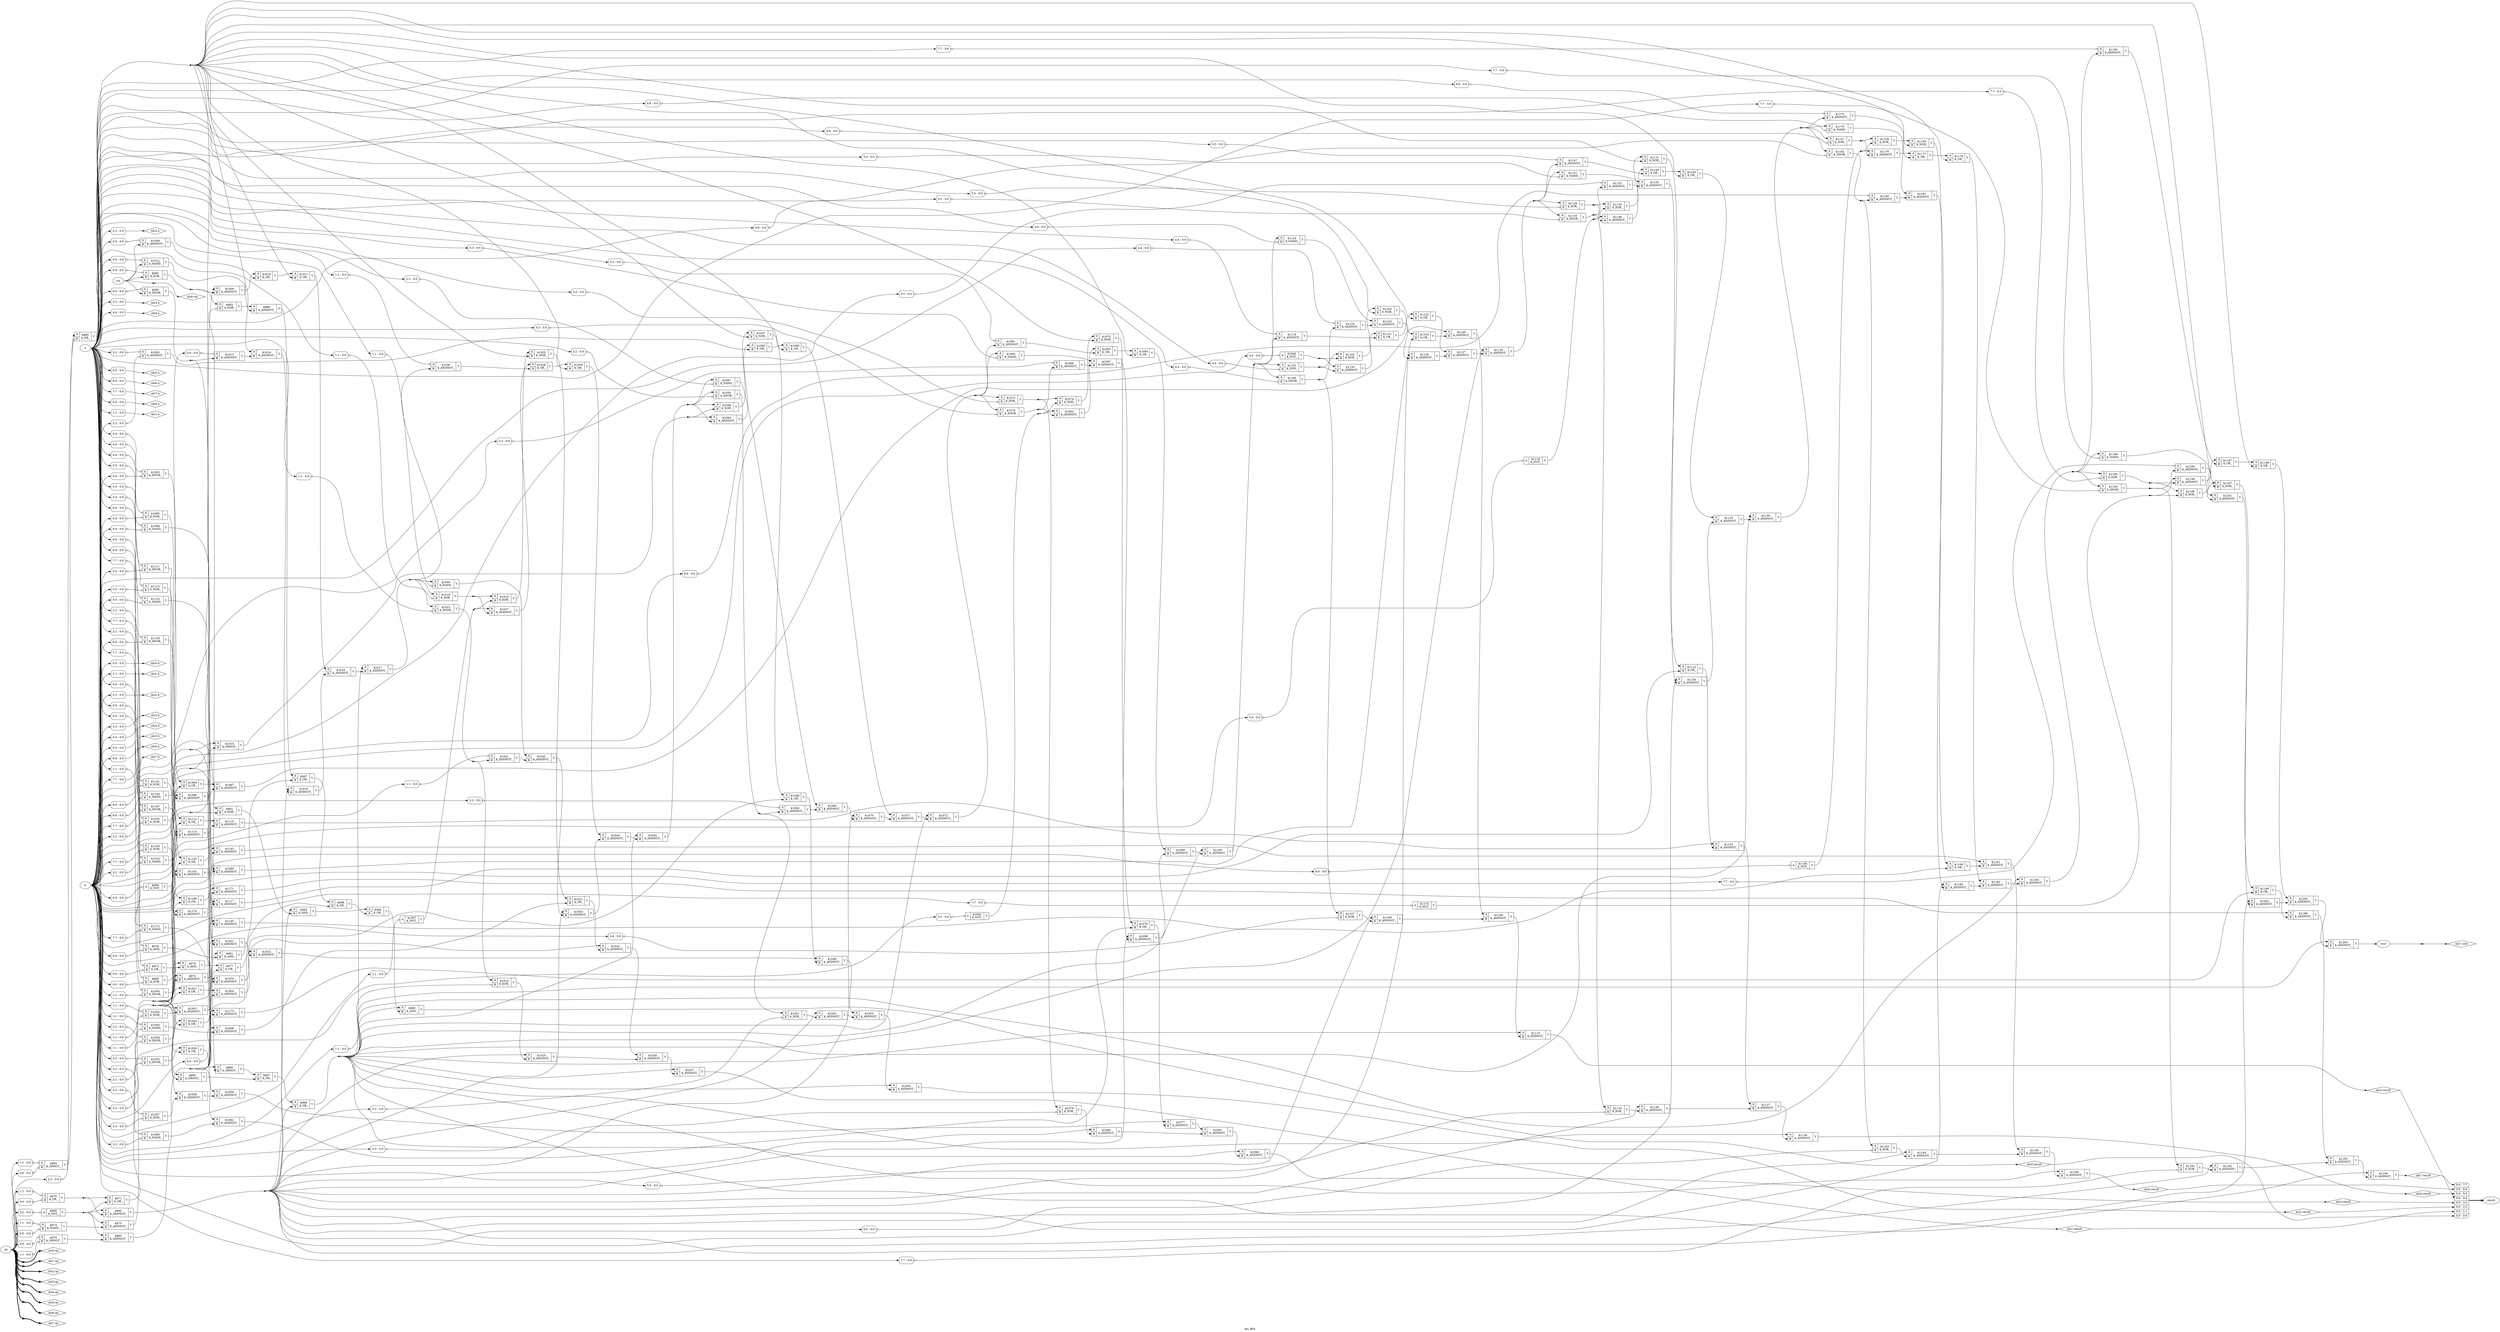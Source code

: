 digraph "alu_8bit" {
label="alu_8bit";
rankdir="LR";
remincross=true;
n229 [ shape=octagon, label="a", color="black", fontcolor="black" ];
n230 [ shape=diamond, label="alu0.a", color="black", fontcolor="black" ];
n231 [ shape=diamond, label="alu0.b", color="black", fontcolor="black" ];
n232 [ shape=diamond, label="alu0.cin", color="black", fontcolor="black" ];
n233 [ shape=diamond, label="alu0.op", color="black", fontcolor="black" ];
n234 [ shape=diamond, label="alu0.result", color="black", fontcolor="black" ];
n235 [ shape=diamond, label="alu1.a", color="black", fontcolor="black" ];
n236 [ shape=diamond, label="alu1.b", color="black", fontcolor="black" ];
n237 [ shape=diamond, label="alu1.op", color="black", fontcolor="black" ];
n238 [ shape=diamond, label="alu1.result", color="black", fontcolor="black" ];
n239 [ shape=diamond, label="alu2.a", color="black", fontcolor="black" ];
n240 [ shape=diamond, label="alu2.b", color="black", fontcolor="black" ];
n241 [ shape=diamond, label="alu2.op", color="black", fontcolor="black" ];
n242 [ shape=diamond, label="alu2.result", color="black", fontcolor="black" ];
n243 [ shape=diamond, label="alu3.a", color="black", fontcolor="black" ];
n244 [ shape=diamond, label="alu3.b", color="black", fontcolor="black" ];
n245 [ shape=diamond, label="alu3.op", color="black", fontcolor="black" ];
n246 [ shape=diamond, label="alu3.result", color="black", fontcolor="black" ];
n247 [ shape=diamond, label="alu4.a", color="black", fontcolor="black" ];
n248 [ shape=diamond, label="alu4.b", color="black", fontcolor="black" ];
n249 [ shape=diamond, label="alu4.op", color="black", fontcolor="black" ];
n250 [ shape=diamond, label="alu4.result", color="black", fontcolor="black" ];
n251 [ shape=diamond, label="alu5.a", color="black", fontcolor="black" ];
n252 [ shape=diamond, label="alu5.b", color="black", fontcolor="black" ];
n253 [ shape=diamond, label="alu5.op", color="black", fontcolor="black" ];
n254 [ shape=diamond, label="alu5.result", color="black", fontcolor="black" ];
n255 [ shape=diamond, label="alu6.a", color="black", fontcolor="black" ];
n256 [ shape=diamond, label="alu6.b", color="black", fontcolor="black" ];
n257 [ shape=diamond, label="alu6.op", color="black", fontcolor="black" ];
n258 [ shape=diamond, label="alu6.result", color="black", fontcolor="black" ];
n259 [ shape=diamond, label="alu7.a", color="black", fontcolor="black" ];
n260 [ shape=diamond, label="alu7.b", color="black", fontcolor="black" ];
n261 [ shape=diamond, label="alu7.cout", color="black", fontcolor="black" ];
n262 [ shape=diamond, label="alu7.op", color="black", fontcolor="black" ];
n263 [ shape=diamond, label="alu7.result", color="black", fontcolor="black" ];
n264 [ shape=octagon, label="b", color="black", fontcolor="black" ];
n265 [ shape=octagon, label="cin", color="black", fontcolor="black" ];
n266 [ shape=octagon, label="cout", color="black", fontcolor="black" ];
n267 [ shape=octagon, label="op", color="black", fontcolor="black" ];
n268 [ shape=octagon, label="result", color="black", fontcolor="black" ];
c272 [ shape=record, label="{{<p269> A|<p270> B}|$1000\n$_XNOR_|{<p271> Y}}",  ];
x0 [ shape=record, style=rounded, label="<s0> 1:1 - 0:0 ", color="black", fontcolor="black" ];
x0:e -> c272:p269:w [arrowhead=odiamond, arrowtail=odiamond, dir=both, color="black", fontcolor="black", label=""];
x1 [ shape=record, style=rounded, label="<s0> 1:1 - 0:0 ", color="black", fontcolor="black" ];
x1:e -> c272:p270:w [arrowhead=odiamond, arrowtail=odiamond, dir=both, color="black", fontcolor="black", label=""];
c273 [ shape=record, label="{{<p269> A|<p270> B}|$1001\n$_OR_|{<p271> Y}}",  ];
c274 [ shape=record, label="{{<p269> A|<p270> B}|$1002\n$_NOR_|{<p271> Y}}",  ];
x2 [ shape=record, style=rounded, label="<s0> 1:1 - 0:0 ", color="black", fontcolor="black" ];
x2:e -> c274:p269:w [arrowhead=odiamond, arrowtail=odiamond, dir=both, color="black", fontcolor="black", label=""];
x3 [ shape=record, style=rounded, label="<s0> 1:1 - 0:0 ", color="black", fontcolor="black" ];
x3:e -> c274:p270:w [arrowhead=odiamond, arrowtail=odiamond, dir=both, color="black", fontcolor="black", label=""];
c275 [ shape=record, label="{{<p269> A|<p270> B}|$1003\n$_ANDNOT_|{<p271> Y}}",  ];
c276 [ shape=record, label="{{<p269> A|<p270> B}|$1004\n$_ANDNOT_|{<p271> Y}}",  ];
c277 [ shape=record, label="{{<p269> A|<p270> B}|$1005\n$_NAND_|{<p271> Y}}",  ];
x4 [ shape=record, style=rounded, label="<s0> 1:1 - 0:0 ", color="black", fontcolor="black" ];
x4:e -> c277:p269:w [arrowhead=odiamond, arrowtail=odiamond, dir=both, color="black", fontcolor="black", label=""];
x5 [ shape=record, style=rounded, label="<s0> 1:1 - 0:0 ", color="black", fontcolor="black" ];
x5:e -> c277:p270:w [arrowhead=odiamond, arrowtail=odiamond, dir=both, color="black", fontcolor="black", label=""];
c278 [ shape=record, label="{{<p269> A|<p270> B}|$1006\n$_ANDNOT_|{<p271> Y}}",  ];
c279 [ shape=record, label="{{<p269> A}|$1007\n$_NOT_|{<p271> Y}}",  ];
x6 [ shape=record, style=rounded, label="<s0> 1:1 - 0:0 ", color="black", fontcolor="black" ];
x6:e -> c279:p269:w [arrowhead=odiamond, arrowtail=odiamond, dir=both, color="black", fontcolor="black", label=""];
c280 [ shape=record, label="{{<p269> A|<p270> B}|$1008\n$_ANDNOT_|{<p271> Y}}",  ];
x7 [ shape=record, style=rounded, label="<s0> 0:0 - 0:0 ", color="black", fontcolor="black" ];
x7:e -> c280:p269:w [arrowhead=odiamond, arrowtail=odiamond, dir=both, color="black", fontcolor="black", label=""];
c281 [ shape=record, label="{{<p269> A|<p270> B}|$1009\n$_ANDNOT_|{<p271> Y}}",  ];
c282 [ shape=record, label="{{<p269> A|<p270> B}|$1010\n$_OR_|{<p271> Y}}",  ];
c283 [ shape=record, label="{{<p269> A|<p270> B}|$1011\n$_OR_|{<p271> Y}}",  ];
c284 [ shape=record, label="{{<p269> A|<p270> B}|$1012\n$_NAND_|{<p271> Y}}",  ];
x8 [ shape=record, style=rounded, label="<s0> 0:0 - 0:0 ", color="black", fontcolor="black" ];
x8:e -> c284:p269:w [arrowhead=odiamond, arrowtail=odiamond, dir=both, color="black", fontcolor="black", label=""];
c285 [ shape=record, label="{{<p269> A|<p270> B}|$1013\n$_ANDNOT_|{<p271> Y}}",  ];
x9 [ shape=record, style=rounded, label="<s0> 0:0 - 0:0 ", color="black", fontcolor="black" ];
x9:e -> c285:p269:w [arrowhead=odiamond, arrowtail=odiamond, dir=both, color="black", fontcolor="black", label=""];
c286 [ shape=record, label="{{<p269> A|<p270> B}|$1014\n$_ANDNOT_|{<p271> Y}}",  ];
c287 [ shape=record, label="{{<p269> A|<p270> B}|$1015\n$_ANDNOT_|{<p271> Y}}",  ];
c288 [ shape=record, label="{{<p269> A|<p270> B}|$1016\n$_ANDNOT_|{<p271> Y}}",  ];
c289 [ shape=record, label="{{<p269> A|<p270> B}|$1017\n$_ANDNOT_|{<p271> Y}}",  ];
c290 [ shape=record, label="{{<p269> A|<p270> B}|$1018\n$_XOR_|{<p271> Y}}",  ];
x10 [ shape=record, style=rounded, label="<s0> 1:1 - 0:0 ", color="black", fontcolor="black" ];
x10:e -> c290:p270:w [arrowhead=odiamond, arrowtail=odiamond, dir=both, color="black", fontcolor="black", label=""];
c291 [ shape=record, label="{{<p269> A|<p270> B}|$1019\n$_XOR_|{<p271> Y}}",  ];
c292 [ shape=record, label="{{<p269> A|<p270> B}|$1020\n$_NOR_|{<p271> Y}}",  ];
c293 [ shape=record, label="{{<p269> A|<p270> B}|$1021\n$_OR_|{<p271> Y}}",  ];
c294 [ shape=record, label="{{<p269> A|<p270> B}|$1022\n$_ANDNOT_|{<p271> Y}}",  ];
c295 [ shape=record, label="{{<p269> A|<p270> B}|$1023\n$_XNOR_|{<p271> Y}}",  ];
x11 [ shape=record, style=rounded, label="<s0> 1:1 - 0:0 ", color="black", fontcolor="black" ];
x11:e -> c295:p270:w [arrowhead=odiamond, arrowtail=odiamond, dir=both, color="black", fontcolor="black", label=""];
c296 [ shape=record, label="{{<p269> A|<p270> B}|$1024\n$_XOR_|{<p271> Y}}",  ];
x12 [ shape=record, style=rounded, label="<s0> 1:1 - 0:0 ", color="black", fontcolor="black" ];
x12:e -> c296:p270:w [arrowhead=odiamond, arrowtail=odiamond, dir=both, color="black", fontcolor="black", label=""];
c297 [ shape=record, label="{{<p269> A|<p270> B}|$1025\n$_ANDNOT_|{<p271> Y}}",  ];
c298 [ shape=record, label="{{<p269> A|<p270> B}|$1026\n$_ANDNOT_|{<p271> Y}}",  ];
c299 [ shape=record, label="{{<p269> A|<p270> B}|$1027\n$_ANDNOT_|{<p271> Y}}",  ];
c300 [ shape=record, label="{{<p269> A|<p270> B}|$1028\n$_XNOR_|{<p271> Y}}",  ];
x13 [ shape=record, style=rounded, label="<s0> 2:2 - 0:0 ", color="black", fontcolor="black" ];
x13:e -> c300:p269:w [arrowhead=odiamond, arrowtail=odiamond, dir=both, color="black", fontcolor="black", label=""];
x14 [ shape=record, style=rounded, label="<s0> 2:2 - 0:0 ", color="black", fontcolor="black" ];
x14:e -> c300:p270:w [arrowhead=odiamond, arrowtail=odiamond, dir=both, color="black", fontcolor="black", label=""];
c301 [ shape=record, label="{{<p269> A|<p270> B}|$1029\n$_OR_|{<p271> Y}}",  ];
c302 [ shape=record, label="{{<p269> A|<p270> B}|$1030\n$_NOR_|{<p271> Y}}",  ];
x15 [ shape=record, style=rounded, label="<s0> 2:2 - 0:0 ", color="black", fontcolor="black" ];
x15:e -> c302:p269:w [arrowhead=odiamond, arrowtail=odiamond, dir=both, color="black", fontcolor="black", label=""];
x16 [ shape=record, style=rounded, label="<s0> 2:2 - 0:0 ", color="black", fontcolor="black" ];
x16:e -> c302:p270:w [arrowhead=odiamond, arrowtail=odiamond, dir=both, color="black", fontcolor="black", label=""];
c303 [ shape=record, label="{{<p269> A|<p270> B}|$1031\n$_ANDNOT_|{<p271> Y}}",  ];
c304 [ shape=record, label="{{<p269> A|<p270> B}|$1032\n$_ANDNOT_|{<p271> Y}}",  ];
c305 [ shape=record, label="{{<p269> A|<p270> B}|$1033\n$_NAND_|{<p271> Y}}",  ];
x17 [ shape=record, style=rounded, label="<s0> 2:2 - 0:0 ", color="black", fontcolor="black" ];
x17:e -> c305:p269:w [arrowhead=odiamond, arrowtail=odiamond, dir=both, color="black", fontcolor="black", label=""];
x18 [ shape=record, style=rounded, label="<s0> 2:2 - 0:0 ", color="black", fontcolor="black" ];
x18:e -> c305:p270:w [arrowhead=odiamond, arrowtail=odiamond, dir=both, color="black", fontcolor="black", label=""];
c306 [ shape=record, label="{{<p269> A|<p270> B}|$1034\n$_ANDNOT_|{<p271> Y}}",  ];
c307 [ shape=record, label="{{<p269> A|<p270> B}|$1035\n$_ORNOT_|{<p271> Y}}",  ];
c308 [ shape=record, label="{{<p269> A|<p270> B}|$1036\n$_ANDNOT_|{<p271> Y}}",  ];
x19 [ shape=record, style=rounded, label="<s0> 1:1 - 0:0 ", color="black", fontcolor="black" ];
x19:e -> c308:p269:w [arrowhead=odiamond, arrowtail=odiamond, dir=both, color="black", fontcolor="black", label=""];
c309 [ shape=record, label="{{<p269> A|<p270> B}|$1037\n$_ANDNOT_|{<p271> Y}}",  ];
c310 [ shape=record, label="{{<p269> A|<p270> B}|$1038\n$_OR_|{<p271> Y}}",  ];
c311 [ shape=record, label="{{<p269> A|<p270> B}|$1039\n$_OR_|{<p271> Y}}",  ];
c312 [ shape=record, label="{{<p269> A|<p270> B}|$1040\n$_NAND_|{<p271> Y}}",  ];
x20 [ shape=record, style=rounded, label="<s0> 1:1 - 0:0 ", color="black", fontcolor="black" ];
x20:e -> c312:p270:w [arrowhead=odiamond, arrowtail=odiamond, dir=both, color="black", fontcolor="black", label=""];
c313 [ shape=record, label="{{<p269> A|<p270> B}|$1041\n$_ANDNOT_|{<p271> Y}}",  ];
x21 [ shape=record, style=rounded, label="<s0> 1:1 - 0:0 ", color="black", fontcolor="black" ];
x21:e -> c313:p269:w [arrowhead=odiamond, arrowtail=odiamond, dir=both, color="black", fontcolor="black", label=""];
c314 [ shape=record, label="{{<p269> A|<p270> B}|$1042\n$_ANDNOT_|{<p271> Y}}",  ];
c315 [ shape=record, label="{{<p269> A|<p270> B}|$1043\n$_ANDNOT_|{<p271> Y}}",  ];
c316 [ shape=record, label="{{<p269> A|<p270> B}|$1044\n$_ANDNOT_|{<p271> Y}}",  ];
c317 [ shape=record, label="{{<p269> A|<p270> B}|$1045\n$_ANDNOT_|{<p271> Y}}",  ];
c318 [ shape=record, label="{{<p269> A|<p270> B}|$1046\n$_XOR_|{<p271> Y}}",  ];
c319 [ shape=record, label="{{<p269> A|<p270> B}|$1047\n$_NOR_|{<p271> Y}}",  ];
c320 [ shape=record, label="{{<p269> A|<p270> B}|$1048\n$_OR_|{<p271> Y}}",  ];
c321 [ shape=record, label="{{<p269> A|<p270> B}|$1049\n$_ANDNOT_|{<p271> Y}}",  ];
c322 [ shape=record, label="{{<p269> A|<p270> B}|$1050\n$_XNOR_|{<p271> Y}}",  ];
x22 [ shape=record, style=rounded, label="<s0> 2:2 - 0:0 ", color="black", fontcolor="black" ];
x22:e -> c322:p270:w [arrowhead=odiamond, arrowtail=odiamond, dir=both, color="black", fontcolor="black", label=""];
c323 [ shape=record, label="{{<p269> A|<p270> B}|$1051\n$_XOR_|{<p271> Y}}",  ];
x23 [ shape=record, style=rounded, label="<s0> 2:2 - 0:0 ", color="black", fontcolor="black" ];
x23:e -> c323:p270:w [arrowhead=odiamond, arrowtail=odiamond, dir=both, color="black", fontcolor="black", label=""];
c324 [ shape=record, label="{{<p269> A|<p270> B}|$1052\n$_ANDNOT_|{<p271> Y}}",  ];
c325 [ shape=record, label="{{<p269> A|<p270> B}|$1053\n$_ANDNOT_|{<p271> Y}}",  ];
c326 [ shape=record, label="{{<p269> A|<p270> B}|$1054\n$_ANDNOT_|{<p271> Y}}",  ];
c327 [ shape=record, label="{{<p269> A|<p270> B}|$1055\n$_XNOR_|{<p271> Y}}",  ];
x24 [ shape=record, style=rounded, label="<s0> 3:3 - 0:0 ", color="black", fontcolor="black" ];
x24:e -> c327:p269:w [arrowhead=odiamond, arrowtail=odiamond, dir=both, color="black", fontcolor="black", label=""];
x25 [ shape=record, style=rounded, label="<s0> 3:3 - 0:0 ", color="black", fontcolor="black" ];
x25:e -> c327:p270:w [arrowhead=odiamond, arrowtail=odiamond, dir=both, color="black", fontcolor="black", label=""];
c328 [ shape=record, label="{{<p269> A|<p270> B}|$1056\n$_OR_|{<p271> Y}}",  ];
c329 [ shape=record, label="{{<p269> A|<p270> B}|$1057\n$_NOR_|{<p271> Y}}",  ];
x26 [ shape=record, style=rounded, label="<s0> 3:3 - 0:0 ", color="black", fontcolor="black" ];
x26:e -> c329:p269:w [arrowhead=odiamond, arrowtail=odiamond, dir=both, color="black", fontcolor="black", label=""];
x27 [ shape=record, style=rounded, label="<s0> 3:3 - 0:0 ", color="black", fontcolor="black" ];
x27:e -> c329:p270:w [arrowhead=odiamond, arrowtail=odiamond, dir=both, color="black", fontcolor="black", label=""];
c330 [ shape=record, label="{{<p269> A|<p270> B}|$1058\n$_ANDNOT_|{<p271> Y}}",  ];
c331 [ shape=record, label="{{<p269> A|<p270> B}|$1059\n$_ANDNOT_|{<p271> Y}}",  ];
c332 [ shape=record, label="{{<p269> A|<p270> B}|$1060\n$_NAND_|{<p271> Y}}",  ];
x28 [ shape=record, style=rounded, label="<s0> 3:3 - 0:0 ", color="black", fontcolor="black" ];
x28:e -> c332:p269:w [arrowhead=odiamond, arrowtail=odiamond, dir=both, color="black", fontcolor="black", label=""];
x29 [ shape=record, style=rounded, label="<s0> 3:3 - 0:0 ", color="black", fontcolor="black" ];
x29:e -> c332:p270:w [arrowhead=odiamond, arrowtail=odiamond, dir=both, color="black", fontcolor="black", label=""];
c333 [ shape=record, label="{{<p269> A|<p270> B}|$1061\n$_ANDNOT_|{<p271> Y}}",  ];
c334 [ shape=record, label="{{<p269> A}|$1062\n$_NOT_|{<p271> Y}}",  ];
x30 [ shape=record, style=rounded, label="<s0> 3:3 - 0:0 ", color="black", fontcolor="black" ];
x30:e -> c334:p269:w [arrowhead=odiamond, arrowtail=odiamond, dir=both, color="black", fontcolor="black", label=""];
c335 [ shape=record, label="{{<p269> A|<p270> B}|$1063\n$_ANDNOT_|{<p271> Y}}",  ];
x31 [ shape=record, style=rounded, label="<s0> 2:2 - 0:0 ", color="black", fontcolor="black" ];
x31:e -> c335:p269:w [arrowhead=odiamond, arrowtail=odiamond, dir=both, color="black", fontcolor="black", label=""];
x32 [ shape=record, style=rounded, label="<s0> 2:2 - 0:0 ", color="black", fontcolor="black" ];
x32:e -> c335:p270:w [arrowhead=odiamond, arrowtail=odiamond, dir=both, color="black", fontcolor="black", label=""];
c336 [ shape=record, label="{{<p269> A|<p270> B}|$1064\n$_ANDNOT_|{<p271> Y}}",  ];
c337 [ shape=record, label="{{<p269> A|<p270> B}|$1065\n$_OR_|{<p271> Y}}",  ];
c338 [ shape=record, label="{{<p269> A|<p270> B}|$1066\n$_OR_|{<p271> Y}}",  ];
c339 [ shape=record, label="{{<p269> A|<p270> B}|$1067\n$_NAND_|{<p271> Y}}",  ];
x33 [ shape=record, style=rounded, label="<s0> 2:2 - 0:0 ", color="black", fontcolor="black" ];
x33:e -> c339:p270:w [arrowhead=odiamond, arrowtail=odiamond, dir=both, color="black", fontcolor="black", label=""];
c340 [ shape=record, label="{{<p269> A|<p270> B}|$1068\n$_ANDNOT_|{<p271> Y}}",  ];
x34 [ shape=record, style=rounded, label="<s0> 2:2 - 0:0 ", color="black", fontcolor="black" ];
x34:e -> c340:p269:w [arrowhead=odiamond, arrowtail=odiamond, dir=both, color="black", fontcolor="black", label=""];
c341 [ shape=record, label="{{<p269> A|<p270> B}|$1069\n$_ANDNOT_|{<p271> Y}}",  ];
c342 [ shape=record, label="{{<p269> A|<p270> B}|$1070\n$_ANDNOT_|{<p271> Y}}",  ];
c343 [ shape=record, label="{{<p269> A|<p270> B}|$1071\n$_ANDNOT_|{<p271> Y}}",  ];
c344 [ shape=record, label="{{<p269> A|<p270> B}|$1072\n$_ANDNOT_|{<p271> Y}}",  ];
c345 [ shape=record, label="{{<p269> A|<p270> B}|$1073\n$_XOR_|{<p271> Y}}",  ];
x35 [ shape=record, style=rounded, label="<s0> 3:3 - 0:0 ", color="black", fontcolor="black" ];
x35:e -> c345:p270:w [arrowhead=odiamond, arrowtail=odiamond, dir=both, color="black", fontcolor="black", label=""];
c346 [ shape=record, label="{{<p269> A|<p270> B}|$1074\n$_XOR_|{<p271> Y}}",  ];
c347 [ shape=record, label="{{<p269> A|<p270> B}|$1075\n$_NOR_|{<p271> Y}}",  ];
c348 [ shape=record, label="{{<p269> A|<p270> B}|$1076\n$_OR_|{<p271> Y}}",  ];
c349 [ shape=record, label="{{<p269> A|<p270> B}|$1077\n$_ANDNOT_|{<p271> Y}}",  ];
c350 [ shape=record, label="{{<p269> A|<p270> B}|$1078\n$_XNOR_|{<p271> Y}}",  ];
x36 [ shape=record, style=rounded, label="<s0> 3:3 - 0:0 ", color="black", fontcolor="black" ];
x36:e -> c350:p270:w [arrowhead=odiamond, arrowtail=odiamond, dir=both, color="black", fontcolor="black", label=""];
c351 [ shape=record, label="{{<p269> A|<p270> B}|$1079\n$_XOR_|{<p271> Y}}",  ];
x37 [ shape=record, style=rounded, label="<s0> 3:3 - 0:0 ", color="black", fontcolor="black" ];
x37:e -> c351:p270:w [arrowhead=odiamond, arrowtail=odiamond, dir=both, color="black", fontcolor="black", label=""];
c352 [ shape=record, label="{{<p269> A|<p270> B}|$1080\n$_ANDNOT_|{<p271> Y}}",  ];
c353 [ shape=record, label="{{<p269> A|<p270> B}|$1081\n$_ANDNOT_|{<p271> Y}}",  ];
c354 [ shape=record, label="{{<p269> A|<p270> B}|$1082\n$_ANDNOT_|{<p271> Y}}",  ];
c355 [ shape=record, label="{{<p269> A|<p270> B}|$1083\n$_XNOR_|{<p271> Y}}",  ];
x38 [ shape=record, style=rounded, label="<s0> 4:4 - 0:0 ", color="black", fontcolor="black" ];
x38:e -> c355:p269:w [arrowhead=odiamond, arrowtail=odiamond, dir=both, color="black", fontcolor="black", label=""];
x39 [ shape=record, style=rounded, label="<s0> 4:4 - 0:0 ", color="black", fontcolor="black" ];
x39:e -> c355:p270:w [arrowhead=odiamond, arrowtail=odiamond, dir=both, color="black", fontcolor="black", label=""];
c356 [ shape=record, label="{{<p269> A|<p270> B}|$1084\n$_OR_|{<p271> Y}}",  ];
c357 [ shape=record, label="{{<p269> A|<p270> B}|$1085\n$_NOR_|{<p271> Y}}",  ];
x40 [ shape=record, style=rounded, label="<s0> 4:4 - 0:0 ", color="black", fontcolor="black" ];
x40:e -> c357:p269:w [arrowhead=odiamond, arrowtail=odiamond, dir=both, color="black", fontcolor="black", label=""];
x41 [ shape=record, style=rounded, label="<s0> 4:4 - 0:0 ", color="black", fontcolor="black" ];
x41:e -> c357:p270:w [arrowhead=odiamond, arrowtail=odiamond, dir=both, color="black", fontcolor="black", label=""];
c358 [ shape=record, label="{{<p269> A|<p270> B}|$1086\n$_ANDNOT_|{<p271> Y}}",  ];
c359 [ shape=record, label="{{<p269> A|<p270> B}|$1087\n$_ANDNOT_|{<p271> Y}}",  ];
c360 [ shape=record, label="{{<p269> A|<p270> B}|$1088\n$_NAND_|{<p271> Y}}",  ];
x42 [ shape=record, style=rounded, label="<s0> 4:4 - 0:0 ", color="black", fontcolor="black" ];
x42:e -> c360:p269:w [arrowhead=odiamond, arrowtail=odiamond, dir=both, color="black", fontcolor="black", label=""];
x43 [ shape=record, style=rounded, label="<s0> 4:4 - 0:0 ", color="black", fontcolor="black" ];
x43:e -> c360:p270:w [arrowhead=odiamond, arrowtail=odiamond, dir=both, color="black", fontcolor="black", label=""];
c361 [ shape=record, label="{{<p269> A|<p270> B}|$1089\n$_ANDNOT_|{<p271> Y}}",  ];
c362 [ shape=record, label="{{<p269> A}|$1090\n$_NOT_|{<p271> Y}}",  ];
x44 [ shape=record, style=rounded, label="<s0> 4:4 - 0:0 ", color="black", fontcolor="black" ];
x44:e -> c362:p269:w [arrowhead=odiamond, arrowtail=odiamond, dir=both, color="black", fontcolor="black", label=""];
c363 [ shape=record, label="{{<p269> A|<p270> B}|$1091\n$_ANDNOT_|{<p271> Y}}",  ];
x45 [ shape=record, style=rounded, label="<s0> 3:3 - 0:0 ", color="black", fontcolor="black" ];
x45:e -> c363:p269:w [arrowhead=odiamond, arrowtail=odiamond, dir=both, color="black", fontcolor="black", label=""];
c364 [ shape=record, label="{{<p269> A|<p270> B}|$1092\n$_ANDNOT_|{<p271> Y}}",  ];
c365 [ shape=record, label="{{<p269> A|<p270> B}|$1093\n$_OR_|{<p271> Y}}",  ];
c366 [ shape=record, label="{{<p269> A|<p270> B}|$1094\n$_OR_|{<p271> Y}}",  ];
c367 [ shape=record, label="{{<p269> A|<p270> B}|$1095\n$_NAND_|{<p271> Y}}",  ];
x46 [ shape=record, style=rounded, label="<s0> 3:3 - 0:0 ", color="black", fontcolor="black" ];
x46:e -> c367:p270:w [arrowhead=odiamond, arrowtail=odiamond, dir=both, color="black", fontcolor="black", label=""];
c368 [ shape=record, label="{{<p269> A|<p270> B}|$1096\n$_ANDNOT_|{<p271> Y}}",  ];
x47 [ shape=record, style=rounded, label="<s0> 3:3 - 0:0 ", color="black", fontcolor="black" ];
x47:e -> c368:p269:w [arrowhead=odiamond, arrowtail=odiamond, dir=both, color="black", fontcolor="black", label=""];
c369 [ shape=record, label="{{<p269> A|<p270> B}|$1097\n$_ANDNOT_|{<p271> Y}}",  ];
c370 [ shape=record, label="{{<p269> A|<p270> B}|$1098\n$_ANDNOT_|{<p271> Y}}",  ];
c371 [ shape=record, label="{{<p269> A|<p270> B}|$1099\n$_ANDNOT_|{<p271> Y}}",  ];
c372 [ shape=record, label="{{<p269> A|<p270> B}|$1100\n$_ANDNOT_|{<p271> Y}}",  ];
c373 [ shape=record, label="{{<p269> A|<p270> B}|$1101\n$_XOR_|{<p271> Y}}",  ];
x48 [ shape=record, style=rounded, label="<s0> 4:4 - 0:0 ", color="black", fontcolor="black" ];
x48:e -> c373:p270:w [arrowhead=odiamond, arrowtail=odiamond, dir=both, color="black", fontcolor="black", label=""];
c374 [ shape=record, label="{{<p269> A|<p270> B}|$1102\n$_XOR_|{<p271> Y}}",  ];
c375 [ shape=record, label="{{<p269> A|<p270> B}|$1103\n$_NOR_|{<p271> Y}}",  ];
c376 [ shape=record, label="{{<p269> A|<p270> B}|$1104\n$_OR_|{<p271> Y}}",  ];
c377 [ shape=record, label="{{<p269> A|<p270> B}|$1105\n$_ANDNOT_|{<p271> Y}}",  ];
c378 [ shape=record, label="{{<p269> A|<p270> B}|$1106\n$_XNOR_|{<p271> Y}}",  ];
x49 [ shape=record, style=rounded, label="<s0> 4:4 - 0:0 ", color="black", fontcolor="black" ];
x49:e -> c378:p270:w [arrowhead=odiamond, arrowtail=odiamond, dir=both, color="black", fontcolor="black", label=""];
c379 [ shape=record, label="{{<p269> A|<p270> B}|$1107\n$_XOR_|{<p271> Y}}",  ];
x50 [ shape=record, style=rounded, label="<s0> 4:4 - 0:0 ", color="black", fontcolor="black" ];
x50:e -> c379:p270:w [arrowhead=odiamond, arrowtail=odiamond, dir=both, color="black", fontcolor="black", label=""];
c380 [ shape=record, label="{{<p269> A|<p270> B}|$1108\n$_ANDNOT_|{<p271> Y}}",  ];
c381 [ shape=record, label="{{<p269> A|<p270> B}|$1109\n$_ANDNOT_|{<p271> Y}}",  ];
c382 [ shape=record, label="{{<p269> A|<p270> B}|$1110\n$_ANDNOT_|{<p271> Y}}",  ];
c383 [ shape=record, label="{{<p269> A|<p270> B}|$1111\n$_XNOR_|{<p271> Y}}",  ];
x51 [ shape=record, style=rounded, label="<s0> 5:5 - 0:0 ", color="black", fontcolor="black" ];
x51:e -> c383:p269:w [arrowhead=odiamond, arrowtail=odiamond, dir=both, color="black", fontcolor="black", label=""];
x52 [ shape=record, style=rounded, label="<s0> 5:5 - 0:0 ", color="black", fontcolor="black" ];
x52:e -> c383:p270:w [arrowhead=odiamond, arrowtail=odiamond, dir=both, color="black", fontcolor="black", label=""];
c384 [ shape=record, label="{{<p269> A|<p270> B}|$1112\n$_OR_|{<p271> Y}}",  ];
c385 [ shape=record, label="{{<p269> A|<p270> B}|$1113\n$_NOR_|{<p271> Y}}",  ];
x53 [ shape=record, style=rounded, label="<s0> 5:5 - 0:0 ", color="black", fontcolor="black" ];
x53:e -> c385:p269:w [arrowhead=odiamond, arrowtail=odiamond, dir=both, color="black", fontcolor="black", label=""];
x54 [ shape=record, style=rounded, label="<s0> 5:5 - 0:0 ", color="black", fontcolor="black" ];
x54:e -> c385:p270:w [arrowhead=odiamond, arrowtail=odiamond, dir=both, color="black", fontcolor="black", label=""];
c386 [ shape=record, label="{{<p269> A|<p270> B}|$1114\n$_ANDNOT_|{<p271> Y}}",  ];
c387 [ shape=record, label="{{<p269> A|<p270> B}|$1115\n$_ANDNOT_|{<p271> Y}}",  ];
c388 [ shape=record, label="{{<p269> A|<p270> B}|$1116\n$_NAND_|{<p271> Y}}",  ];
x55 [ shape=record, style=rounded, label="<s0> 5:5 - 0:0 ", color="black", fontcolor="black" ];
x55:e -> c388:p269:w [arrowhead=odiamond, arrowtail=odiamond, dir=both, color="black", fontcolor="black", label=""];
x56 [ shape=record, style=rounded, label="<s0> 5:5 - 0:0 ", color="black", fontcolor="black" ];
x56:e -> c388:p270:w [arrowhead=odiamond, arrowtail=odiamond, dir=both, color="black", fontcolor="black", label=""];
c389 [ shape=record, label="{{<p269> A|<p270> B}|$1117\n$_ANDNOT_|{<p271> Y}}",  ];
c390 [ shape=record, label="{{<p269> A}|$1118\n$_NOT_|{<p271> Y}}",  ];
x57 [ shape=record, style=rounded, label="<s0> 5:5 - 0:0 ", color="black", fontcolor="black" ];
x57:e -> c390:p269:w [arrowhead=odiamond, arrowtail=odiamond, dir=both, color="black", fontcolor="black", label=""];
c391 [ shape=record, label="{{<p269> A|<p270> B}|$1119\n$_ANDNOT_|{<p271> Y}}",  ];
x58 [ shape=record, style=rounded, label="<s0> 4:4 - 0:0 ", color="black", fontcolor="black" ];
x58:e -> c391:p269:w [arrowhead=odiamond, arrowtail=odiamond, dir=both, color="black", fontcolor="black", label=""];
c392 [ shape=record, label="{{<p269> A|<p270> B}|$1120\n$_ANDNOT_|{<p271> Y}}",  ];
c393 [ shape=record, label="{{<p269> A|<p270> B}|$1121\n$_OR_|{<p271> Y}}",  ];
c394 [ shape=record, label="{{<p269> A|<p270> B}|$1122\n$_OR_|{<p271> Y}}",  ];
c395 [ shape=record, label="{{<p269> A|<p270> B}|$1123\n$_NAND_|{<p271> Y}}",  ];
x59 [ shape=record, style=rounded, label="<s0> 4:4 - 0:0 ", color="black", fontcolor="black" ];
x59:e -> c395:p270:w [arrowhead=odiamond, arrowtail=odiamond, dir=both, color="black", fontcolor="black", label=""];
c396 [ shape=record, label="{{<p269> A|<p270> B}|$1124\n$_ANDNOT_|{<p271> Y}}",  ];
x60 [ shape=record, style=rounded, label="<s0> 4:4 - 0:0 ", color="black", fontcolor="black" ];
x60:e -> c396:p269:w [arrowhead=odiamond, arrowtail=odiamond, dir=both, color="black", fontcolor="black", label=""];
c397 [ shape=record, label="{{<p269> A|<p270> B}|$1125\n$_ANDNOT_|{<p271> Y}}",  ];
c398 [ shape=record, label="{{<p269> A|<p270> B}|$1126\n$_ANDNOT_|{<p271> Y}}",  ];
c399 [ shape=record, label="{{<p269> A|<p270> B}|$1127\n$_ANDNOT_|{<p271> Y}}",  ];
c400 [ shape=record, label="{{<p269> A|<p270> B}|$1128\n$_ANDNOT_|{<p271> Y}}",  ];
c401 [ shape=record, label="{{<p269> A|<p270> B}|$1129\n$_XOR_|{<p271> Y}}",  ];
x61 [ shape=record, style=rounded, label="<s0> 5:5 - 0:0 ", color="black", fontcolor="black" ];
x61:e -> c401:p270:w [arrowhead=odiamond, arrowtail=odiamond, dir=both, color="black", fontcolor="black", label=""];
c402 [ shape=record, label="{{<p269> A|<p270> B}|$1130\n$_XOR_|{<p271> Y}}",  ];
c403 [ shape=record, label="{{<p269> A|<p270> B}|$1131\n$_NOR_|{<p271> Y}}",  ];
c404 [ shape=record, label="{{<p269> A|<p270> B}|$1132\n$_OR_|{<p271> Y}}",  ];
c405 [ shape=record, label="{{<p269> A|<p270> B}|$1133\n$_ANDNOT_|{<p271> Y}}",  ];
c406 [ shape=record, label="{{<p269> A|<p270> B}|$1134\n$_XNOR_|{<p271> Y}}",  ];
x62 [ shape=record, style=rounded, label="<s0> 5:5 - 0:0 ", color="black", fontcolor="black" ];
x62:e -> c406:p270:w [arrowhead=odiamond, arrowtail=odiamond, dir=both, color="black", fontcolor="black", label=""];
c407 [ shape=record, label="{{<p269> A|<p270> B}|$1135\n$_XOR_|{<p271> Y}}",  ];
x63 [ shape=record, style=rounded, label="<s0> 5:5 - 0:0 ", color="black", fontcolor="black" ];
x63:e -> c407:p270:w [arrowhead=odiamond, arrowtail=odiamond, dir=both, color="black", fontcolor="black", label=""];
c408 [ shape=record, label="{{<p269> A|<p270> B}|$1136\n$_ANDNOT_|{<p271> Y}}",  ];
c409 [ shape=record, label="{{<p269> A|<p270> B}|$1137\n$_ANDNOT_|{<p271> Y}}",  ];
c410 [ shape=record, label="{{<p269> A|<p270> B}|$1138\n$_ANDNOT_|{<p271> Y}}",  ];
c411 [ shape=record, label="{{<p269> A|<p270> B}|$1139\n$_XNOR_|{<p271> Y}}",  ];
x64 [ shape=record, style=rounded, label="<s0> 6:6 - 0:0 ", color="black", fontcolor="black" ];
x64:e -> c411:p269:w [arrowhead=odiamond, arrowtail=odiamond, dir=both, color="black", fontcolor="black", label=""];
x65 [ shape=record, style=rounded, label="<s0> 6:6 - 0:0 ", color="black", fontcolor="black" ];
x65:e -> c411:p270:w [arrowhead=odiamond, arrowtail=odiamond, dir=both, color="black", fontcolor="black", label=""];
c412 [ shape=record, label="{{<p269> A|<p270> B}|$1140\n$_OR_|{<p271> Y}}",  ];
c413 [ shape=record, label="{{<p269> A|<p270> B}|$1141\n$_NOR_|{<p271> Y}}",  ];
x66 [ shape=record, style=rounded, label="<s0> 6:6 - 0:0 ", color="black", fontcolor="black" ];
x66:e -> c413:p269:w [arrowhead=odiamond, arrowtail=odiamond, dir=both, color="black", fontcolor="black", label=""];
x67 [ shape=record, style=rounded, label="<s0> 6:6 - 0:0 ", color="black", fontcolor="black" ];
x67:e -> c413:p270:w [arrowhead=odiamond, arrowtail=odiamond, dir=both, color="black", fontcolor="black", label=""];
c414 [ shape=record, label="{{<p269> A|<p270> B}|$1142\n$_ANDNOT_|{<p271> Y}}",  ];
c415 [ shape=record, label="{{<p269> A|<p270> B}|$1143\n$_ANDNOT_|{<p271> Y}}",  ];
c416 [ shape=record, label="{{<p269> A|<p270> B}|$1144\n$_NAND_|{<p271> Y}}",  ];
x68 [ shape=record, style=rounded, label="<s0> 6:6 - 0:0 ", color="black", fontcolor="black" ];
x68:e -> c416:p269:w [arrowhead=odiamond, arrowtail=odiamond, dir=both, color="black", fontcolor="black", label=""];
x69 [ shape=record, style=rounded, label="<s0> 6:6 - 0:0 ", color="black", fontcolor="black" ];
x69:e -> c416:p270:w [arrowhead=odiamond, arrowtail=odiamond, dir=both, color="black", fontcolor="black", label=""];
c417 [ shape=record, label="{{<p269> A|<p270> B}|$1145\n$_ANDNOT_|{<p271> Y}}",  ];
c418 [ shape=record, label="{{<p269> A}|$1146\n$_NOT_|{<p271> Y}}",  ];
x70 [ shape=record, style=rounded, label="<s0> 6:6 - 0:0 ", color="black", fontcolor="black" ];
x70:e -> c418:p269:w [arrowhead=odiamond, arrowtail=odiamond, dir=both, color="black", fontcolor="black", label=""];
c419 [ shape=record, label="{{<p269> A|<p270> B}|$1147\n$_ANDNOT_|{<p271> Y}}",  ];
x71 [ shape=record, style=rounded, label="<s0> 5:5 - 0:0 ", color="black", fontcolor="black" ];
x71:e -> c419:p269:w [arrowhead=odiamond, arrowtail=odiamond, dir=both, color="black", fontcolor="black", label=""];
c420 [ shape=record, label="{{<p269> A|<p270> B}|$1148\n$_ANDNOT_|{<p271> Y}}",  ];
c421 [ shape=record, label="{{<p269> A|<p270> B}|$1149\n$_OR_|{<p271> Y}}",  ];
c422 [ shape=record, label="{{<p269> A|<p270> B}|$1150\n$_OR_|{<p271> Y}}",  ];
c423 [ shape=record, label="{{<p269> A|<p270> B}|$1151\n$_NAND_|{<p271> Y}}",  ];
x72 [ shape=record, style=rounded, label="<s0> 5:5 - 0:0 ", color="black", fontcolor="black" ];
x72:e -> c423:p270:w [arrowhead=odiamond, arrowtail=odiamond, dir=both, color="black", fontcolor="black", label=""];
c424 [ shape=record, label="{{<p269> A|<p270> B}|$1152\n$_ANDNOT_|{<p271> Y}}",  ];
x73 [ shape=record, style=rounded, label="<s0> 5:5 - 0:0 ", color="black", fontcolor="black" ];
x73:e -> c424:p269:w [arrowhead=odiamond, arrowtail=odiamond, dir=both, color="black", fontcolor="black", label=""];
c425 [ shape=record, label="{{<p269> A|<p270> B}|$1153\n$_ANDNOT_|{<p271> Y}}",  ];
c426 [ shape=record, label="{{<p269> A|<p270> B}|$1154\n$_ANDNOT_|{<p271> Y}}",  ];
c427 [ shape=record, label="{{<p269> A|<p270> B}|$1155\n$_ANDNOT_|{<p271> Y}}",  ];
c428 [ shape=record, label="{{<p269> A|<p270> B}|$1156\n$_ANDNOT_|{<p271> Y}}",  ];
c429 [ shape=record, label="{{<p269> A|<p270> B}|$1157\n$_XOR_|{<p271> Y}}",  ];
x74 [ shape=record, style=rounded, label="<s0> 6:6 - 0:0 ", color="black", fontcolor="black" ];
x74:e -> c429:p270:w [arrowhead=odiamond, arrowtail=odiamond, dir=both, color="black", fontcolor="black", label=""];
c430 [ shape=record, label="{{<p269> A|<p270> B}|$1158\n$_XOR_|{<p271> Y}}",  ];
c431 [ shape=record, label="{{<p269> A|<p270> B}|$1159\n$_NOR_|{<p271> Y}}",  ];
c432 [ shape=record, label="{{<p269> A|<p270> B}|$1160\n$_OR_|{<p271> Y}}",  ];
c433 [ shape=record, label="{{<p269> A|<p270> B}|$1161\n$_ANDNOT_|{<p271> Y}}",  ];
c434 [ shape=record, label="{{<p269> A|<p270> B}|$1162\n$_XNOR_|{<p271> Y}}",  ];
x75 [ shape=record, style=rounded, label="<s0> 6:6 - 0:0 ", color="black", fontcolor="black" ];
x75:e -> c434:p270:w [arrowhead=odiamond, arrowtail=odiamond, dir=both, color="black", fontcolor="black", label=""];
c435 [ shape=record, label="{{<p269> A|<p270> B}|$1163\n$_XOR_|{<p271> Y}}",  ];
x76 [ shape=record, style=rounded, label="<s0> 6:6 - 0:0 ", color="black", fontcolor="black" ];
x76:e -> c435:p270:w [arrowhead=odiamond, arrowtail=odiamond, dir=both, color="black", fontcolor="black", label=""];
c436 [ shape=record, label="{{<p269> A|<p270> B}|$1164\n$_ANDNOT_|{<p271> Y}}",  ];
c437 [ shape=record, label="{{<p269> A|<p270> B}|$1165\n$_ANDNOT_|{<p271> Y}}",  ];
c438 [ shape=record, label="{{<p269> A|<p270> B}|$1166\n$_ANDNOT_|{<p271> Y}}",  ];
c439 [ shape=record, label="{{<p269> A|<p270> B}|$1167\n$_XNOR_|{<p271> Y}}",  ];
x77 [ shape=record, style=rounded, label="<s0> 7:7 - 0:0 ", color="black", fontcolor="black" ];
x77:e -> c439:p269:w [arrowhead=odiamond, arrowtail=odiamond, dir=both, color="black", fontcolor="black", label=""];
x78 [ shape=record, style=rounded, label="<s0> 7:7 - 0:0 ", color="black", fontcolor="black" ];
x78:e -> c439:p270:w [arrowhead=odiamond, arrowtail=odiamond, dir=both, color="black", fontcolor="black", label=""];
c440 [ shape=record, label="{{<p269> A|<p270> B}|$1168\n$_OR_|{<p271> Y}}",  ];
c441 [ shape=record, label="{{<p269> A|<p270> B}|$1169\n$_NOR_|{<p271> Y}}",  ];
x79 [ shape=record, style=rounded, label="<s0> 7:7 - 0:0 ", color="black", fontcolor="black" ];
x79:e -> c441:p269:w [arrowhead=odiamond, arrowtail=odiamond, dir=both, color="black", fontcolor="black", label=""];
x80 [ shape=record, style=rounded, label="<s0> 7:7 - 0:0 ", color="black", fontcolor="black" ];
x80:e -> c441:p270:w [arrowhead=odiamond, arrowtail=odiamond, dir=both, color="black", fontcolor="black", label=""];
c442 [ shape=record, label="{{<p269> A|<p270> B}|$1170\n$_ANDNOT_|{<p271> Y}}",  ];
c443 [ shape=record, label="{{<p269> A|<p270> B}|$1171\n$_ANDNOT_|{<p271> Y}}",  ];
c444 [ shape=record, label="{{<p269> A|<p270> B}|$1172\n$_NAND_|{<p271> Y}}",  ];
x81 [ shape=record, style=rounded, label="<s0> 7:7 - 0:0 ", color="black", fontcolor="black" ];
x81:e -> c444:p269:w [arrowhead=odiamond, arrowtail=odiamond, dir=both, color="black", fontcolor="black", label=""];
x82 [ shape=record, style=rounded, label="<s0> 7:7 - 0:0 ", color="black", fontcolor="black" ];
x82:e -> c444:p270:w [arrowhead=odiamond, arrowtail=odiamond, dir=both, color="black", fontcolor="black", label=""];
c445 [ shape=record, label="{{<p269> A|<p270> B}|$1173\n$_ANDNOT_|{<p271> Y}}",  ];
c446 [ shape=record, label="{{<p269> A}|$1174\n$_NOT_|{<p271> Y}}",  ];
x83 [ shape=record, style=rounded, label="<s0> 7:7 - 0:0 ", color="black", fontcolor="black" ];
x83:e -> c446:p269:w [arrowhead=odiamond, arrowtail=odiamond, dir=both, color="black", fontcolor="black", label=""];
c447 [ shape=record, label="{{<p269> A|<p270> B}|$1175\n$_ANDNOT_|{<p271> Y}}",  ];
x84 [ shape=record, style=rounded, label="<s0> 6:6 - 0:0 ", color="black", fontcolor="black" ];
x84:e -> c447:p269:w [arrowhead=odiamond, arrowtail=odiamond, dir=both, color="black", fontcolor="black", label=""];
c448 [ shape=record, label="{{<p269> A|<p270> B}|$1176\n$_ANDNOT_|{<p271> Y}}",  ];
c449 [ shape=record, label="{{<p269> A|<p270> B}|$1177\n$_OR_|{<p271> Y}}",  ];
c450 [ shape=record, label="{{<p269> A|<p270> B}|$1178\n$_OR_|{<p271> Y}}",  ];
c451 [ shape=record, label="{{<p269> A|<p270> B}|$1179\n$_NAND_|{<p271> Y}}",  ];
x85 [ shape=record, style=rounded, label="<s0> 6:6 - 0:0 ", color="black", fontcolor="black" ];
x85:e -> c451:p270:w [arrowhead=odiamond, arrowtail=odiamond, dir=both, color="black", fontcolor="black", label=""];
c452 [ shape=record, label="{{<p269> A|<p270> B}|$1180\n$_ANDNOT_|{<p271> Y}}",  ];
x86 [ shape=record, style=rounded, label="<s0> 6:6 - 0:0 ", color="black", fontcolor="black" ];
x86:e -> c452:p269:w [arrowhead=odiamond, arrowtail=odiamond, dir=both, color="black", fontcolor="black", label=""];
c453 [ shape=record, label="{{<p269> A|<p270> B}|$1181\n$_ANDNOT_|{<p271> Y}}",  ];
c454 [ shape=record, label="{{<p269> A|<p270> B}|$1182\n$_ANDNOT_|{<p271> Y}}",  ];
c455 [ shape=record, label="{{<p269> A|<p270> B}|$1183\n$_ANDNOT_|{<p271> Y}}",  ];
c456 [ shape=record, label="{{<p269> A|<p270> B}|$1184\n$_ANDNOT_|{<p271> Y}}",  ];
c457 [ shape=record, label="{{<p269> A|<p270> B}|$1185\n$_XOR_|{<p271> Y}}",  ];
x87 [ shape=record, style=rounded, label="<s0> 7:7 - 0:0 ", color="black", fontcolor="black" ];
x87:e -> c457:p270:w [arrowhead=odiamond, arrowtail=odiamond, dir=both, color="black", fontcolor="black", label=""];
c458 [ shape=record, label="{{<p269> A|<p270> B}|$1186\n$_XOR_|{<p271> Y}}",  ];
c459 [ shape=record, label="{{<p269> A|<p270> B}|$1187\n$_NOR_|{<p271> Y}}",  ];
c460 [ shape=record, label="{{<p269> A|<p270> B}|$1188\n$_OR_|{<p271> Y}}",  ];
c461 [ shape=record, label="{{<p269> A|<p270> B}|$1189\n$_ANDNOT_|{<p271> Y}}",  ];
c462 [ shape=record, label="{{<p269> A|<p270> B}|$1190\n$_XNOR_|{<p271> Y}}",  ];
x88 [ shape=record, style=rounded, label="<s0> 7:7 - 0:0 ", color="black", fontcolor="black" ];
x88:e -> c462:p270:w [arrowhead=odiamond, arrowtail=odiamond, dir=both, color="black", fontcolor="black", label=""];
c463 [ shape=record, label="{{<p269> A|<p270> B}|$1191\n$_XOR_|{<p271> Y}}",  ];
x89 [ shape=record, style=rounded, label="<s0> 7:7 - 0:0 ", color="black", fontcolor="black" ];
x89:e -> c463:p270:w [arrowhead=odiamond, arrowtail=odiamond, dir=both, color="black", fontcolor="black", label=""];
c464 [ shape=record, label="{{<p269> A|<p270> B}|$1192\n$_ANDNOT_|{<p271> Y}}",  ];
c465 [ shape=record, label="{{<p269> A|<p270> B}|$1193\n$_ANDNOT_|{<p271> Y}}",  ];
c466 [ shape=record, label="{{<p269> A|<p270> B}|$1194\n$_ANDNOT_|{<p271> Y}}",  ];
c467 [ shape=record, label="{{<p269> A|<p270> B}|$1195\n$_ANDNOT_|{<p271> Y}}",  ];
x90 [ shape=record, style=rounded, label="<s0> 7:7 - 0:0 ", color="black", fontcolor="black" ];
x90:e -> c467:p269:w [arrowhead=odiamond, arrowtail=odiamond, dir=both, color="black", fontcolor="black", label=""];
c468 [ shape=record, label="{{<p269> A|<p270> B}|$1196\n$_ANDNOT_|{<p271> Y}}",  ];
c469 [ shape=record, label="{{<p269> A|<p270> B}|$1197\n$_OR_|{<p271> Y}}",  ];
c470 [ shape=record, label="{{<p269> A|<p270> B}|$1198\n$_OR_|{<p271> Y}}",  ];
c471 [ shape=record, label="{{<p269> A|<p270> B}|$1199\n$_NAND_|{<p271> Y}}",  ];
x91 [ shape=record, style=rounded, label="<s0> 7:7 - 0:0 ", color="black", fontcolor="black" ];
x91:e -> c471:p270:w [arrowhead=odiamond, arrowtail=odiamond, dir=both, color="black", fontcolor="black", label=""];
c472 [ shape=record, label="{{<p269> A|<p270> B}|$1200\n$_ANDNOT_|{<p271> Y}}",  ];
x92 [ shape=record, style=rounded, label="<s0> 7:7 - 0:0 ", color="black", fontcolor="black" ];
x92:e -> c472:p269:w [arrowhead=odiamond, arrowtail=odiamond, dir=both, color="black", fontcolor="black", label=""];
c473 [ shape=record, label="{{<p269> A|<p270> B}|$1201\n$_ANDNOT_|{<p271> Y}}",  ];
c474 [ shape=record, label="{{<p269> A|<p270> B}|$1202\n$_ANDNOT_|{<p271> Y}}",  ];
c475 [ shape=record, label="{{<p269> A|<p270> B}|$1203\n$_ANDNOT_|{<p271> Y}}",  ];
c476 [ shape=record, label="{{<p269> A|<p270> B}|$1204\n$_ANDNOT_|{<p271> Y}}",  ];
c477 [ shape=record, label="{{<p269> A|<p270> B}|$968\n$_XOR_|{<p271> Y}}",  ];
x93 [ shape=record, style=rounded, label="<s0> 0:0 - 0:0 ", color="black", fontcolor="black" ];
x93:e -> c477:p269:w [arrowhead=odiamond, arrowtail=odiamond, dir=both, color="black", fontcolor="black", label=""];
x94 [ shape=record, style=rounded, label="<s0> 0:0 - 0:0 ", color="black", fontcolor="black" ];
x94:e -> c477:p270:w [arrowhead=odiamond, arrowtail=odiamond, dir=both, color="black", fontcolor="black", label=""];
c478 [ shape=record, label="{{<p269> A}|$969\n$_NOT_|{<p271> Y}}",  ];
x95 [ shape=record, style=rounded, label="<s0> 2:2 - 0:0 ", color="black", fontcolor="black" ];
x95:e -> c478:p269:w [arrowhead=odiamond, arrowtail=odiamond, dir=both, color="black", fontcolor="black", label=""];
c479 [ shape=record, label="{{<p269> A|<p270> B}|$970\n$_OR_|{<p271> Y}}",  ];
x96 [ shape=record, style=rounded, label="<s0> 1:1 - 0:0 ", color="black", fontcolor="black" ];
x96:e -> c479:p269:w [arrowhead=odiamond, arrowtail=odiamond, dir=both, color="black", fontcolor="black", label=""];
x97 [ shape=record, style=rounded, label="<s0> 0:0 - 0:0 ", color="black", fontcolor="black" ];
x97:e -> c479:p270:w [arrowhead=odiamond, arrowtail=odiamond, dir=both, color="black", fontcolor="black", label=""];
c480 [ shape=record, label="{{<p269> A|<p270> B}|$971\n$_OR_|{<p271> Y}}",  ];
c481 [ shape=record, label="{{<p269> A|<p270> B}|$972\n$_ANDNOT_|{<p271> Y}}",  ];
c482 [ shape=record, label="{{<p269> A|<p270> B}|$973\n$_OR_|{<p271> Y}}",  ];
x98 [ shape=record, style=rounded, label="<s0> 0:0 - 0:0 ", color="black", fontcolor="black" ];
x98:e -> c482:p269:w [arrowhead=odiamond, arrowtail=odiamond, dir=both, color="black", fontcolor="black", label=""];
x99 [ shape=record, style=rounded, label="<s0> 0:0 - 0:0 ", color="black", fontcolor="black" ];
x99:e -> c482:p270:w [arrowhead=odiamond, arrowtail=odiamond, dir=both, color="black", fontcolor="black", label=""];
c483 [ shape=record, label="{{<p269> A|<p270> B}|$974\n$_NAND_|{<p271> Y}}",  ];
x100 [ shape=record, style=rounded, label="<s0> 1:1 - 0:0 ", color="black", fontcolor="black" ];
x100:e -> c483:p269:w [arrowhead=odiamond, arrowtail=odiamond, dir=both, color="black", fontcolor="black", label=""];
x101 [ shape=record, style=rounded, label="<s0> 0:0 - 0:0 ", color="black", fontcolor="black" ];
x101:e -> c483:p270:w [arrowhead=odiamond, arrowtail=odiamond, dir=both, color="black", fontcolor="black", label=""];
c484 [ shape=record, label="{{<p269> A|<p270> B}|$975\n$_ANDNOT_|{<p271> Y}}",  ];
c485 [ shape=record, label="{{<p269> A|<p270> B}|$976\n$_AND_|{<p271> Y}}",  ];
c486 [ shape=record, label="{{<p269> A|<p270> B}|$977\n$_OR_|{<p271> Y}}",  ];
c487 [ shape=record, label="{{<p269> A|<p270> B}|$978\n$_AND_|{<p271> Y}}",  ];
x102 [ shape=record, style=rounded, label="<s0> 0:0 - 0:0 ", color="black", fontcolor="black" ];
x102:e -> c487:p269:w [arrowhead=odiamond, arrowtail=odiamond, dir=both, color="black", fontcolor="black", label=""];
x103 [ shape=record, style=rounded, label="<s0> 0:0 - 0:0 ", color="black", fontcolor="black" ];
x103:e -> c487:p270:w [arrowhead=odiamond, arrowtail=odiamond, dir=both, color="black", fontcolor="black", label=""];
c488 [ shape=record, label="{{<p269> A|<p270> B}|$979\n$_ORNOT_|{<p271> Y}}",  ];
x104 [ shape=record, style=rounded, label="<s0> 0:0 - 0:0 ", color="black", fontcolor="black" ];
x104:e -> c488:p269:w [arrowhead=odiamond, arrowtail=odiamond, dir=both, color="black", fontcolor="black", label=""];
x105 [ shape=record, style=rounded, label="<s0> 1:1 - 0:0 ", color="black", fontcolor="black" ];
x105:e -> c488:p270:w [arrowhead=odiamond, arrowtail=odiamond, dir=both, color="black", fontcolor="black", label=""];
c489 [ shape=record, label="{{<p269> A|<p270> B}|$980\n$_ANDNOT_|{<p271> Y}}",  ];
c490 [ shape=record, label="{{<p269> A|<p270> B}|$981\n$_AND_|{<p271> Y}}",  ];
c491 [ shape=record, label="{{<p269> A|<p270> B}|$982\n$_XOR_|{<p271> Y}}",  ];
x106 [ shape=record, style=rounded, label="<s0> 0:0 - 0:0 ", color="black", fontcolor="black" ];
x106:e -> c491:p269:w [arrowhead=odiamond, arrowtail=odiamond, dir=both, color="black", fontcolor="black", label=""];
c492 [ shape=record, label="{{<p269> A|<p270> B}|$983\n$_XOR_|{<p271> Y}}",  ];
x107 [ shape=record, style=rounded, label="<s0> 0:0 - 0:0 ", color="black", fontcolor="black" ];
x107:e -> c492:p270:w [arrowhead=odiamond, arrowtail=odiamond, dir=both, color="black", fontcolor="black", label=""];
c493 [ shape=record, label="{{<p269> A|<p270> B}|$984\n$_ORNOT_|{<p271> Y}}",  ];
x108 [ shape=record, style=rounded, label="<s0> 1:1 - 0:0 ", color="black", fontcolor="black" ];
x108:e -> c493:p269:w [arrowhead=odiamond, arrowtail=odiamond, dir=both, color="black", fontcolor="black", label=""];
x109 [ shape=record, style=rounded, label="<s0> 0:0 - 0:0 ", color="black", fontcolor="black" ];
x109:e -> c493:p270:w [arrowhead=odiamond, arrowtail=odiamond, dir=both, color="black", fontcolor="black", label=""];
c494 [ shape=record, label="{{<p269> A|<p270> B}|$985\n$_OR_|{<p271> Y}}",  ];
x110 [ shape=record, style=rounded, label="<s0> 2:2 - 0:0 ", color="black", fontcolor="black" ];
x110:e -> c494:p270:w [arrowhead=odiamond, arrowtail=odiamond, dir=both, color="black", fontcolor="black", label=""];
c495 [ shape=record, label="{{<p269> A|<p270> B}|$986\n$_ANDNOT_|{<p271> Y}}",  ];
c496 [ shape=record, label="{{<p269> A|<p270> B}|$987\n$_OR_|{<p271> Y}}",  ];
c497 [ shape=record, label="{{<p269> A|<p270> B}|$988\n$_OR_|{<p271> Y}}",  ];
c498 [ shape=record, label="{{<p269> A}|$989\n$_NOT_|{<p271> Y}}",  ];
x111 [ shape=record, style=rounded, label="<s0> 0:0 - 0:0 ", color="black", fontcolor="black" ];
x111:e -> c498:p269:w [arrowhead=odiamond, arrowtail=odiamond, dir=both, color="black", fontcolor="black", label=""];
c499 [ shape=record, label="{{<p269> A|<p270> B}|$990\n$_XNOR_|{<p271> Y}}",  ];
x112 [ shape=record, style=rounded, label="<s0> 0:0 - 0:0 ", color="black", fontcolor="black" ];
x112:e -> c499:p269:w [arrowhead=odiamond, arrowtail=odiamond, dir=both, color="black", fontcolor="black", label=""];
c500 [ shape=record, label="{{<p269> A|<p270> B}|$991\n$_XOR_|{<p271> Y}}",  ];
c501 [ shape=record, label="{{<p269> A|<p270> B}|$992\n$_ANDNOT_|{<p271> Y}}",  ];
c502 [ shape=record, label="{{<p269> A|<p270> B}|$993\n$_AND_|{<p271> Y}}",  ];
c503 [ shape=record, label="{{<p269> A|<p270> B}|$994\n$_OR_|{<p271> Y}}",  ];
c504 [ shape=record, label="{{<p269> A|<p270> B}|$995\n$_ORNOT_|{<p271> Y}}",  ];
c505 [ shape=record, label="{{<p269> A|<p270> B}|$996\n$_ORNOT_|{<p271> Y}}",  ];
c506 [ shape=record, label="{{<p269> A|<p270> B}|$997\n$_OR_|{<p271> Y}}",  ];
c507 [ shape=record, label="{{<p269> A|<p270> B}|$998\n$_OR_|{<p271> Y}}",  ];
c508 [ shape=record, label="{{<p269> A|<p270> B}|$999\n$_AND_|{<p271> Y}}",  ];
x113 [ shape=record, style=rounded, label="<s0> 0:0 - 0:0 ", color="black", fontcolor="black" ];
x114 [ shape=record, style=rounded, label="<s0> 0:0 - 0:0 ", color="black", fontcolor="black" ];
x115 [shape=point, ];
x116 [shape=point, ];
x117 [ shape=record, style=rounded, label="<s0> 1:1 - 0:0 ", color="black", fontcolor="black" ];
x118 [ shape=record, style=rounded, label="<s0> 1:1 - 0:0 ", color="black", fontcolor="black" ];
x119 [shape=point, ];
x120 [ shape=record, style=rounded, label="<s0> 2:2 - 0:0 ", color="black", fontcolor="black" ];
x121 [ shape=record, style=rounded, label="<s0> 2:2 - 0:0 ", color="black", fontcolor="black" ];
x122 [shape=point, ];
x123 [ shape=record, style=rounded, label="<s0> 3:3 - 0:0 ", color="black", fontcolor="black" ];
x124 [ shape=record, style=rounded, label="<s0> 3:3 - 0:0 ", color="black", fontcolor="black" ];
x125 [shape=point, ];
x126 [ shape=record, style=rounded, label="<s0> 4:4 - 0:0 ", color="black", fontcolor="black" ];
x127 [ shape=record, style=rounded, label="<s0> 4:4 - 0:0 ", color="black", fontcolor="black" ];
x128 [shape=point, ];
x129 [ shape=record, style=rounded, label="<s0> 5:5 - 0:0 ", color="black", fontcolor="black" ];
x130 [ shape=record, style=rounded, label="<s0> 5:5 - 0:0 ", color="black", fontcolor="black" ];
x131 [shape=point, ];
x132 [ shape=record, style=rounded, label="<s0> 6:6 - 0:0 ", color="black", fontcolor="black" ];
x133 [ shape=record, style=rounded, label="<s0> 6:6 - 0:0 ", color="black", fontcolor="black" ];
x134 [shape=point, ];
x135 [ shape=record, style=rounded, label="<s0> 7:7 - 0:0 ", color="black", fontcolor="black" ];
x136 [ shape=record, style=rounded, label="<s0> 7:7 - 0:0 ", color="black", fontcolor="black" ];
x137 [shape=point, ];
x138 [shape=point, ];
x139 [ shape=record, style=rounded, label="<s7> 0:0 - 7:7 |<s6> 0:0 - 6:6 |<s5> 0:0 - 5:5 |<s4> 0:0 - 4:4 |<s3> 0:0 - 3:3 |<s2> 0:0 - 2:2 |<s1> 0:0 - 1:1 |<s0> 0:0 - 0:0 ", color="black", fontcolor="black" ];
c310:p271:e -> c311:p269:w [color="black", fontcolor="black", label=""];
c319:p271:e -> c320:p269:w [color="black", fontcolor="black", label=""];
c413:p271:e -> c414:p270:w [color="black", fontcolor="black", label=""];
c414:p271:e -> c415:p270:w [color="black", fontcolor="black", label=""];
c415:p271:e -> c433:p269:w [color="black", fontcolor="black", label=""];
c416:p271:e -> c417:p270:w [color="black", fontcolor="black", label=""];
c417:p271:e -> c432:p270:w [color="black", fontcolor="black", label=""];
n105 [ shape=point ];
c418:p271:e -> n105:w [color="black", fontcolor="black", label=""];
n105:e -> c430:p270:w [color="black", fontcolor="black", label=""];
n105:e -> c448:p269:w [color="black", fontcolor="black", label=""];
c419:p271:e -> c421:p270:w [color="black", fontcolor="black", label=""];
c420:p271:e -> c421:p269:w [color="black", fontcolor="black", label=""];
c421:p271:e -> c422:p269:w [color="black", fontcolor="black", label=""];
c422:p271:e -> c427:p269:w [color="black", fontcolor="black", label=""];
c320:p271:e -> c321:p270:w [color="black", fontcolor="black", label=""];
c423:p271:e -> c425:p269:w [color="black", fontcolor="black", label=""];
c424:p271:e -> c425:p270:w [color="black", fontcolor="black", label=""];
c425:p271:e -> c426:p270:w [color="black", fontcolor="black", label=""];
c426:p271:e -> c427:p270:w [color="black", fontcolor="black", label=""];
c427:p271:e -> c428:p270:w [color="black", fontcolor="black", label=""];
n115 [ shape=point ];
c428:p271:e -> n115:w [color="black", fontcolor="black", label=""];
n115:e -> c429:p269:w [color="black", fontcolor="black", label=""];
n115:e -> c434:p269:w [color="black", fontcolor="black", label=""];
n115:e -> c447:p270:w [color="black", fontcolor="black", label=""];
n115:e -> c451:p269:w [color="black", fontcolor="black", label=""];
n116 [ shape=point ];
c429:p271:e -> n116:w [color="black", fontcolor="black", label=""];
n116:e -> c430:p269:w [color="black", fontcolor="black", label=""];
n116:e -> c448:p270:w [color="black", fontcolor="black", label=""];
c430:p271:e -> c431:p269:w [color="black", fontcolor="black", label=""];
c431:p271:e -> c432:p269:w [color="black", fontcolor="black", label=""];
c432:p271:e -> c433:p270:w [color="black", fontcolor="black", label=""];
c321:p271:e -> c325:p269:w [color="black", fontcolor="black", label=""];
c433:p271:e -> c437:p269:w [color="black", fontcolor="black", label=""];
n121 [ shape=point ];
c434:p271:e -> n121:w [color="black", fontcolor="black", label=""];
n121:e -> c435:p269:w [color="black", fontcolor="black", label=""];
n121:e -> c452:p270:w [color="black", fontcolor="black", label=""];
c435:p271:e -> c436:p270:w [color="black", fontcolor="black", label=""];
c436:p271:e -> c437:p270:w [color="black", fontcolor="black", label=""];
c437:p271:e -> c438:p270:w [color="black", fontcolor="black", label=""];
c439:p271:e -> c440:p269:w [color="black", fontcolor="black", label=""];
c440:p271:e -> c443:p269:w [color="black", fontcolor="black", label=""];
c441:p271:e -> c442:p270:w [color="black", fontcolor="black", label=""];
c442:p271:e -> c443:p270:w [color="black", fontcolor="black", label=""];
c443:p271:e -> c461:p269:w [color="black", fontcolor="black", label=""];
n13 [ shape=point ];
c322:p271:e -> n13:w [color="black", fontcolor="black", label=""];
n13:e -> c323:p269:w [color="black", fontcolor="black", label=""];
n13:e -> c340:p270:w [color="black", fontcolor="black", label=""];
c444:p271:e -> c445:p270:w [color="black", fontcolor="black", label=""];
c445:p271:e -> c460:p270:w [color="black", fontcolor="black", label=""];
n132 [ shape=point ];
c446:p271:e -> n132:w [color="black", fontcolor="black", label=""];
n132:e -> c458:p270:w [color="black", fontcolor="black", label=""];
n132:e -> c468:p269:w [color="black", fontcolor="black", label=""];
c447:p271:e -> c449:p270:w [color="black", fontcolor="black", label=""];
c448:p271:e -> c449:p269:w [color="black", fontcolor="black", label=""];
c449:p271:e -> c450:p269:w [color="black", fontcolor="black", label=""];
c450:p271:e -> c455:p269:w [color="black", fontcolor="black", label=""];
c451:p271:e -> c453:p269:w [color="black", fontcolor="black", label=""];
c452:p271:e -> c453:p270:w [color="black", fontcolor="black", label=""];
c453:p271:e -> c454:p270:w [color="black", fontcolor="black", label=""];
c323:p271:e -> c324:p270:w [color="black", fontcolor="black", label=""];
c454:p271:e -> c455:p270:w [color="black", fontcolor="black", label=""];
c455:p271:e -> c456:p270:w [color="black", fontcolor="black", label=""];
n142 [ shape=point ];
c456:p271:e -> n142:w [color="black", fontcolor="black", label=""];
n142:e -> c457:p269:w [color="black", fontcolor="black", label=""];
n142:e -> c462:p269:w [color="black", fontcolor="black", label=""];
n142:e -> c467:p270:w [color="black", fontcolor="black", label=""];
n142:e -> c471:p269:w [color="black", fontcolor="black", label=""];
n143 [ shape=point ];
c457:p271:e -> n143:w [color="black", fontcolor="black", label=""];
n143:e -> c458:p269:w [color="black", fontcolor="black", label=""];
n143:e -> c468:p270:w [color="black", fontcolor="black", label=""];
c458:p271:e -> c459:p269:w [color="black", fontcolor="black", label=""];
c459:p271:e -> c460:p269:w [color="black", fontcolor="black", label=""];
c460:p271:e -> c461:p270:w [color="black", fontcolor="black", label=""];
c461:p271:e -> c465:p269:w [color="black", fontcolor="black", label=""];
n148 [ shape=point ];
c462:p271:e -> n148:w [color="black", fontcolor="black", label=""];
n148:e -> c463:p269:w [color="black", fontcolor="black", label=""];
n148:e -> c472:p270:w [color="black", fontcolor="black", label=""];
c463:p271:e -> c464:p270:w [color="black", fontcolor="black", label=""];
c324:p271:e -> c325:p270:w [color="black", fontcolor="black", label=""];
c464:p271:e -> c465:p270:w [color="black", fontcolor="black", label=""];
c465:p271:e -> c466:p270:w [color="black", fontcolor="black", label=""];
c467:p271:e -> c469:p270:w [color="black", fontcolor="black", label=""];
c468:p271:e -> c469:p269:w [color="black", fontcolor="black", label=""];
c469:p271:e -> c470:p269:w [color="black", fontcolor="black", label=""];
c470:p271:e -> c475:p269:w [color="black", fontcolor="black", label=""];
c471:p271:e -> c473:p269:w [color="black", fontcolor="black", label=""];
c472:p271:e -> c473:p270:w [color="black", fontcolor="black", label=""];
c473:p271:e -> c474:p270:w [color="black", fontcolor="black", label=""];
c474:p271:e -> c475:p270:w [color="black", fontcolor="black", label=""];
c325:p271:e -> c326:p270:w [color="black", fontcolor="black", label=""];
c475:p271:e -> c476:p270:w [color="black", fontcolor="black", label=""];
c477:p271:e -> c481:p269:w [color="black", fontcolor="black", label=""];
n162 [ shape=point ];
c478:p271:e -> n162:w [color="black", fontcolor="black", label=""];
n162:e -> c480:p270:w [color="black", fontcolor="black", label=""];
n162:e -> c484:p269:w [color="black", fontcolor="black", label=""];
n162:e -> c489:p269:w [color="black", fontcolor="black", label=""];
n162:e -> c501:p269:w [color="black", fontcolor="black", label=""];
n163 [ shape=point ];
c479:p271:e -> n163:w [color="black", fontcolor="black", label=""];
n163:e -> c480:p269:w [color="black", fontcolor="black", label=""];
n163:e -> c501:p270:w [color="black", fontcolor="black", label=""];
n164 [ shape=point ];
c480:p271:e -> n164:w [color="black", fontcolor="black", label=""];
n164:e -> c273:p270:w [color="black", fontcolor="black", label=""];
n164:e -> c301:p270:w [color="black", fontcolor="black", label=""];
n164:e -> c328:p270:w [color="black", fontcolor="black", label=""];
n164:e -> c356:p270:w [color="black", fontcolor="black", label=""];
n164:e -> c384:p270:w [color="black", fontcolor="black", label=""];
n164:e -> c412:p270:w [color="black", fontcolor="black", label=""];
n164:e -> c440:p270:w [color="black", fontcolor="black", label=""];
n164:e -> c481:p270:w [color="black", fontcolor="black", label=""];
n164:e -> c504:p270:w [color="black", fontcolor="black", label=""];
c481:p271:e -> c486:p270:w [color="black", fontcolor="black", label=""];
c482:p271:e -> c485:p270:w [color="black", fontcolor="black", label=""];
c483:p271:e -> c484:p270:w [color="black", fontcolor="black", label=""];
n168 [ shape=point ];
c484:p271:e -> n168:w [color="black", fontcolor="black", label=""];
n168:e -> c275:p269:w [color="black", fontcolor="black", label=""];
n168:e -> c303:p269:w [color="black", fontcolor="black", label=""];
n168:e -> c330:p269:w [color="black", fontcolor="black", label=""];
n168:e -> c358:p269:w [color="black", fontcolor="black", label=""];
n168:e -> c386:p269:w [color="black", fontcolor="black", label=""];
n168:e -> c414:p269:w [color="black", fontcolor="black", label=""];
n168:e -> c442:p269:w [color="black", fontcolor="black", label=""];
n168:e -> c485:p269:w [color="black", fontcolor="black", label=""];
n168:e -> c504:p269:w [color="black", fontcolor="black", label=""];
c485:p271:e -> c486:p269:w [color="black", fontcolor="black", label=""];
c327:p271:e -> c328:p269:w [color="black", fontcolor="black", label=""];
c486:p271:e -> c497:p270:w [color="black", fontcolor="black", label=""];
c487:p271:e -> c490:p270:w [color="black", fontcolor="black", label=""];
c488:p271:e -> c489:p270:w [color="black", fontcolor="black", label=""];
n173 [ shape=point ];
c489:p271:e -> n173:w [color="black", fontcolor="black", label=""];
n173:e -> c278:p269:w [color="black", fontcolor="black", label=""];
n173:e -> c306:p269:w [color="black", fontcolor="black", label=""];
n173:e -> c333:p269:w [color="black", fontcolor="black", label=""];
n173:e -> c361:p269:w [color="black", fontcolor="black", label=""];
n173:e -> c389:p269:w [color="black", fontcolor="black", label=""];
n173:e -> c417:p269:w [color="black", fontcolor="black", label=""];
n173:e -> c445:p269:w [color="black", fontcolor="black", label=""];
n173:e -> c490:p269:w [color="black", fontcolor="black", label=""];
n173:e -> c505:p269:w [color="black", fontcolor="black", label=""];
c490:p271:e -> c496:p270:w [color="black", fontcolor="black", label=""];
n175 [ shape=point ];
c491:p271:e -> n175:w [color="black", fontcolor="black", label=""];
n175:e -> c281:p270:w [color="black", fontcolor="black", label=""];
n175:e -> c492:p269:w [color="black", fontcolor="black", label=""];
c492:p271:e -> c495:p269:w [color="black", fontcolor="black", label=""];
c493:p271:e -> c494:p269:w [color="black", fontcolor="black", label=""];
n178 [ shape=point ];
c494:p271:e -> n178:w [color="black", fontcolor="black", label=""];
n178:e -> c283:p270:w [color="black", fontcolor="black", label=""];
n178:e -> c292:p270:w [color="black", fontcolor="black", label=""];
n178:e -> c311:p270:w [color="black", fontcolor="black", label=""];
n178:e -> c319:p270:w [color="black", fontcolor="black", label=""];
n178:e -> c338:p270:w [color="black", fontcolor="black", label=""];
n178:e -> c347:p270:w [color="black", fontcolor="black", label=""];
n178:e -> c366:p270:w [color="black", fontcolor="black", label=""];
n178:e -> c375:p270:w [color="black", fontcolor="black", label=""];
n178:e -> c394:p270:w [color="black", fontcolor="black", label=""];
n178:e -> c403:p270:w [color="black", fontcolor="black", label=""];
n178:e -> c422:p270:w [color="black", fontcolor="black", label=""];
n178:e -> c431:p270:w [color="black", fontcolor="black", label=""];
n178:e -> c450:p270:w [color="black", fontcolor="black", label=""];
n178:e -> c459:p270:w [color="black", fontcolor="black", label=""];
n178:e -> c470:p270:w [color="black", fontcolor="black", label=""];
n178:e -> c495:p270:w [color="black", fontcolor="black", label=""];
n178:e -> c505:p270:w [color="black", fontcolor="black", label=""];
c495:p271:e -> c496:p269:w [color="black", fontcolor="black", label=""];
c328:p271:e -> c331:p269:w [color="black", fontcolor="black", label=""];
c496:p271:e -> c497:p269:w [color="black", fontcolor="black", label=""];
c497:p271:e -> c503:p270:w [color="black", fontcolor="black", label=""];
n182 [ shape=point ];
c498:p271:e -> n182:w [color="black", fontcolor="black", label=""];
n182:e -> c281:p269:w [color="black", fontcolor="black", label=""];
n182:e -> c500:p270:w [color="black", fontcolor="black", label=""];
n183 [ shape=point ];
c499:p271:e -> n183:w [color="black", fontcolor="black", label=""];
n183:e -> c285:p270:w [color="black", fontcolor="black", label=""];
n183:e -> c500:p269:w [color="black", fontcolor="black", label=""];
c500:p271:e -> c502:p270:w [color="black", fontcolor="black", label=""];
n185 [ shape=point ];
c501:p271:e -> n185:w [color="black", fontcolor="black", label=""];
n185:e -> c287:p269:w [color="black", fontcolor="black", label=""];
n185:e -> c297:p269:w [color="black", fontcolor="black", label=""];
n185:e -> c315:p269:w [color="black", fontcolor="black", label=""];
n185:e -> c324:p269:w [color="black", fontcolor="black", label=""];
n185:e -> c342:p269:w [color="black", fontcolor="black", label=""];
n185:e -> c352:p269:w [color="black", fontcolor="black", label=""];
n185:e -> c370:p269:w [color="black", fontcolor="black", label=""];
n185:e -> c380:p269:w [color="black", fontcolor="black", label=""];
n185:e -> c398:p269:w [color="black", fontcolor="black", label=""];
n185:e -> c408:p269:w [color="black", fontcolor="black", label=""];
n185:e -> c426:p269:w [color="black", fontcolor="black", label=""];
n185:e -> c436:p269:w [color="black", fontcolor="black", label=""];
n185:e -> c454:p269:w [color="black", fontcolor="black", label=""];
n185:e -> c464:p269:w [color="black", fontcolor="black", label=""];
n185:e -> c474:p269:w [color="black", fontcolor="black", label=""];
n185:e -> c502:p269:w [color="black", fontcolor="black", label=""];
n185:e -> c507:p270:w [color="black", fontcolor="black", label=""];
c502:p271:e -> c503:p269:w [color="black", fontcolor="black", label=""];
c503:p271:e -> c508:p270:w [color="black", fontcolor="black", label=""];
c504:p271:e -> c506:p270:w [color="black", fontcolor="black", label=""];
c505:p271:e -> c506:p269:w [color="black", fontcolor="black", label=""];
c329:p271:e -> c330:p270:w [color="black", fontcolor="black", label=""];
c506:p271:e -> c507:p269:w [color="black", fontcolor="black", label=""];
n191 [ shape=point ];
c507:p271:e -> n191:w [color="black", fontcolor="black", label=""];
n191:e -> c289:p269:w [color="black", fontcolor="black", label=""];
n191:e -> c299:p269:w [color="black", fontcolor="black", label=""];
n191:e -> c317:p269:w [color="black", fontcolor="black", label=""];
n191:e -> c326:p269:w [color="black", fontcolor="black", label=""];
n191:e -> c344:p269:w [color="black", fontcolor="black", label=""];
n191:e -> c354:p269:w [color="black", fontcolor="black", label=""];
n191:e -> c372:p269:w [color="black", fontcolor="black", label=""];
n191:e -> c382:p269:w [color="black", fontcolor="black", label=""];
n191:e -> c400:p269:w [color="black", fontcolor="black", label=""];
n191:e -> c410:p269:w [color="black", fontcolor="black", label=""];
n191:e -> c428:p269:w [color="black", fontcolor="black", label=""];
n191:e -> c438:p269:w [color="black", fontcolor="black", label=""];
n191:e -> c456:p269:w [color="black", fontcolor="black", label=""];
n191:e -> c466:p269:w [color="black", fontcolor="black", label=""];
n191:e -> c476:p269:w [color="black", fontcolor="black", label=""];
n191:e -> c508:p269:w [color="black", fontcolor="black", label=""];
c272:p271:e -> c273:p269:w [color="black", fontcolor="black", label=""];
c273:p271:e -> c276:p269:w [color="black", fontcolor="black", label=""];
c274:p271:e -> c275:p270:w [color="black", fontcolor="black", label=""];
c275:p271:e -> c276:p270:w [color="black", fontcolor="black", label=""];
c276:p271:e -> c294:p269:w [color="black", fontcolor="black", label=""];
c277:p271:e -> c278:p270:w [color="black", fontcolor="black", label=""];
c278:p271:e -> c293:p270:w [color="black", fontcolor="black", label=""];
n199 [ shape=point ];
c279:p271:e -> n199:w [color="black", fontcolor="black", label=""];
n199:e -> c291:p270:w [color="black", fontcolor="black", label=""];
n199:e -> c309:p269:w [color="black", fontcolor="black", label=""];
c311:p271:e -> c316:p269:w [color="black", fontcolor="black", label=""];
c330:p271:e -> c331:p270:w [color="black", fontcolor="black", label=""];
c280:p271:e -> c282:p270:w [color="black", fontcolor="black", label=""];
c281:p271:e -> c282:p269:w [color="black", fontcolor="black", label=""];
c282:p271:e -> c283:p269:w [color="black", fontcolor="black", label=""];
c283:p271:e -> c288:p269:w [color="black", fontcolor="black", label=""];
c284:p271:e -> c286:p269:w [color="black", fontcolor="black", label=""];
c285:p271:e -> c286:p270:w [color="black", fontcolor="black", label=""];
c286:p271:e -> c287:p270:w [color="black", fontcolor="black", label=""];
c287:p271:e -> c288:p270:w [color="black", fontcolor="black", label=""];
c288:p271:e -> c289:p270:w [color="black", fontcolor="black", label=""];
n209 [ shape=point ];
c289:p271:e -> n209:w [color="black", fontcolor="black", label=""];
n209:e -> c290:p269:w [color="black", fontcolor="black", label=""];
n209:e -> c295:p269:w [color="black", fontcolor="black", label=""];
n209:e -> c308:p270:w [color="black", fontcolor="black", label=""];
n209:e -> c312:p269:w [color="black", fontcolor="black", label=""];
c331:p271:e -> c349:p269:w [color="black", fontcolor="black", label=""];
n210 [ shape=point ];
c290:p271:e -> n210:w [color="black", fontcolor="black", label=""];
n210:e -> c291:p269:w [color="black", fontcolor="black", label=""];
n210:e -> c309:p270:w [color="black", fontcolor="black", label=""];
c291:p271:e -> c292:p269:w [color="black", fontcolor="black", label=""];
c292:p271:e -> c293:p269:w [color="black", fontcolor="black", label=""];
c293:p271:e -> c294:p270:w [color="black", fontcolor="black", label=""];
c294:p271:e -> c298:p269:w [color="black", fontcolor="black", label=""];
n215 [ shape=point ];
c295:p271:e -> n215:w [color="black", fontcolor="black", label=""];
n215:e -> c296:p269:w [color="black", fontcolor="black", label=""];
n215:e -> c313:p270:w [color="black", fontcolor="black", label=""];
c296:p271:e -> c297:p270:w [color="black", fontcolor="black", label=""];
c297:p271:e -> c298:p270:w [color="black", fontcolor="black", label=""];
c298:p271:e -> c299:p270:w [color="black", fontcolor="black", label=""];
c300:p271:e -> c301:p269:w [color="black", fontcolor="black", label=""];
c332:p271:e -> c333:p270:w [color="black", fontcolor="black", label=""];
c301:p271:e -> c304:p269:w [color="black", fontcolor="black", label=""];
n221 [ shape=point ];
c302:p271:e -> n221:w [color="black", fontcolor="black", label=""];
n221:e -> c303:p270:w [color="black", fontcolor="black", label=""];
n221:e -> c307:p269:w [color="black", fontcolor="black", label=""];
c303:p271:e -> c304:p270:w [color="black", fontcolor="black", label=""];
c304:p271:e -> c321:p269:w [color="black", fontcolor="black", label=""];
n224 [ shape=point ];
c305:p271:e -> n224:w [color="black", fontcolor="black", label=""];
n224:e -> c306:p270:w [color="black", fontcolor="black", label=""];
n224:e -> c307:p270:w [color="black", fontcolor="black", label=""];
c306:p271:e -> c320:p270:w [color="black", fontcolor="black", label=""];
n226 [ shape=point ];
c307:p271:e -> n226:w [color="black", fontcolor="black", label=""];
n226:e -> c318:p270:w [color="black", fontcolor="black", label=""];
n226:e -> c336:p269:w [color="black", fontcolor="black", label=""];
c308:p271:e -> c310:p270:w [color="black", fontcolor="black", label=""];
c309:p271:e -> c310:p269:w [color="black", fontcolor="black", label=""];
n229:e -> x0:s0:w [color="black", fontcolor="black", label=""];
n229:e -> x102:s0:w [color="black", fontcolor="black", label=""];
n229:e -> x106:s0:w [color="black", fontcolor="black", label=""];
n229:e -> x10:s0:w [color="black", fontcolor="black", label=""];
n229:e -> x112:s0:w [color="black", fontcolor="black", label=""];
n229:e -> x113:s0:w [color="black", fontcolor="black", label=""];
n229:e -> x117:s0:w [color="black", fontcolor="black", label=""];
n229:e -> x11:s0:w [color="black", fontcolor="black", label=""];
n229:e -> x120:s0:w [color="black", fontcolor="black", label=""];
n229:e -> x123:s0:w [color="black", fontcolor="black", label=""];
n229:e -> x126:s0:w [color="black", fontcolor="black", label=""];
n229:e -> x129:s0:w [color="black", fontcolor="black", label=""];
n229:e -> x132:s0:w [color="black", fontcolor="black", label=""];
n229:e -> x135:s0:w [color="black", fontcolor="black", label=""];
n229:e -> x13:s0:w [color="black", fontcolor="black", label=""];
n229:e -> x15:s0:w [color="black", fontcolor="black", label=""];
n229:e -> x17:s0:w [color="black", fontcolor="black", label=""];
n229:e -> x19:s0:w [color="black", fontcolor="black", label=""];
n229:e -> x20:s0:w [color="black", fontcolor="black", label=""];
n229:e -> x22:s0:w [color="black", fontcolor="black", label=""];
n229:e -> x24:s0:w [color="black", fontcolor="black", label=""];
n229:e -> x26:s0:w [color="black", fontcolor="black", label=""];
n229:e -> x28:s0:w [color="black", fontcolor="black", label=""];
n229:e -> x2:s0:w [color="black", fontcolor="black", label=""];
n229:e -> x31:s0:w [color="black", fontcolor="black", label=""];
n229:e -> x33:s0:w [color="black", fontcolor="black", label=""];
n229:e -> x35:s0:w [color="black", fontcolor="black", label=""];
n229:e -> x36:s0:w [color="black", fontcolor="black", label=""];
n229:e -> x38:s0:w [color="black", fontcolor="black", label=""];
n229:e -> x40:s0:w [color="black", fontcolor="black", label=""];
n229:e -> x42:s0:w [color="black", fontcolor="black", label=""];
n229:e -> x45:s0:w [color="black", fontcolor="black", label=""];
n229:e -> x46:s0:w [color="black", fontcolor="black", label=""];
n229:e -> x48:s0:w [color="black", fontcolor="black", label=""];
n229:e -> x49:s0:w [color="black", fontcolor="black", label=""];
n229:e -> x4:s0:w [color="black", fontcolor="black", label=""];
n229:e -> x51:s0:w [color="black", fontcolor="black", label=""];
n229:e -> x53:s0:w [color="black", fontcolor="black", label=""];
n229:e -> x55:s0:w [color="black", fontcolor="black", label=""];
n229:e -> x58:s0:w [color="black", fontcolor="black", label=""];
n229:e -> x59:s0:w [color="black", fontcolor="black", label=""];
n229:e -> x61:s0:w [color="black", fontcolor="black", label=""];
n229:e -> x62:s0:w [color="black", fontcolor="black", label=""];
n229:e -> x64:s0:w [color="black", fontcolor="black", label=""];
n229:e -> x66:s0:w [color="black", fontcolor="black", label=""];
n229:e -> x68:s0:w [color="black", fontcolor="black", label=""];
n229:e -> x71:s0:w [color="black", fontcolor="black", label=""];
n229:e -> x72:s0:w [color="black", fontcolor="black", label=""];
n229:e -> x74:s0:w [color="black", fontcolor="black", label=""];
n229:e -> x75:s0:w [color="black", fontcolor="black", label=""];
n229:e -> x77:s0:w [color="black", fontcolor="black", label=""];
n229:e -> x79:s0:w [color="black", fontcolor="black", label=""];
n229:e -> x7:s0:w [color="black", fontcolor="black", label=""];
n229:e -> x81:s0:w [color="black", fontcolor="black", label=""];
n229:e -> x84:s0:w [color="black", fontcolor="black", label=""];
n229:e -> x85:s0:w [color="black", fontcolor="black", label=""];
n229:e -> x87:s0:w [color="black", fontcolor="black", label=""];
n229:e -> x88:s0:w [color="black", fontcolor="black", label=""];
n229:e -> x8:s0:w [color="black", fontcolor="black", label=""];
n229:e -> x90:s0:w [color="black", fontcolor="black", label=""];
n229:e -> x91:s0:w [color="black", fontcolor="black", label=""];
n229:e -> x93:s0:w [color="black", fontcolor="black", label=""];
n229:e -> x98:s0:w [color="black", fontcolor="black", label=""];
c333:p271:e -> c348:p270:w [color="black", fontcolor="black", label=""];
x113:e -> n230:w [color="black", fontcolor="black", label=""];
x114:e -> n231:w [color="black", fontcolor="black", label=""];
x115:e -> n232:w [color="black", fontcolor="black", label=""];
x116:e -> n233:w [color="black", fontcolor="black", style="setlinewidth(3)", label=""];
c508:p271:e -> n234:w [color="black", fontcolor="black", label=""];
n234:e -> x139:s0:w [color="black", fontcolor="black", label=""];
x117:e -> n235:w [color="black", fontcolor="black", label=""];
x118:e -> n236:w [color="black", fontcolor="black", label=""];
x119:e -> n237:w [color="black", fontcolor="black", style="setlinewidth(3)", label=""];
c299:p271:e -> n238:w [color="black", fontcolor="black", label=""];
n238:e -> x139:s1:w [color="black", fontcolor="black", label=""];
x120:e -> n239:w [color="black", fontcolor="black", label=""];
n24 [ shape=point ];
c334:p271:e -> n24:w [color="black", fontcolor="black", label=""];
n24:e -> c346:p270:w [color="black", fontcolor="black", label=""];
n24:e -> c364:p269:w [color="black", fontcolor="black", label=""];
x121:e -> n240:w [color="black", fontcolor="black", label=""];
x122:e -> n241:w [color="black", fontcolor="black", style="setlinewidth(3)", label=""];
c326:p271:e -> n242:w [color="black", fontcolor="black", label=""];
n242:e -> x139:s2:w [color="black", fontcolor="black", label=""];
x123:e -> n243:w [color="black", fontcolor="black", label=""];
x124:e -> n244:w [color="black", fontcolor="black", label=""];
x125:e -> n245:w [color="black", fontcolor="black", style="setlinewidth(3)", label=""];
c354:p271:e -> n246:w [color="black", fontcolor="black", label=""];
n246:e -> x139:s3:w [color="black", fontcolor="black", label=""];
x126:e -> n247:w [color="black", fontcolor="black", label=""];
x127:e -> n248:w [color="black", fontcolor="black", label=""];
x128:e -> n249:w [color="black", fontcolor="black", style="setlinewidth(3)", label=""];
c335:p271:e -> c337:p270:w [color="black", fontcolor="black", label=""];
c382:p271:e -> n250:w [color="black", fontcolor="black", label=""];
n250:e -> x139:s4:w [color="black", fontcolor="black", label=""];
x129:e -> n251:w [color="black", fontcolor="black", label=""];
x130:e -> n252:w [color="black", fontcolor="black", label=""];
x131:e -> n253:w [color="black", fontcolor="black", style="setlinewidth(3)", label=""];
c410:p271:e -> n254:w [color="black", fontcolor="black", label=""];
n254:e -> x139:s5:w [color="black", fontcolor="black", label=""];
x132:e -> n255:w [color="black", fontcolor="black", label=""];
x133:e -> n256:w [color="black", fontcolor="black", label=""];
x134:e -> n257:w [color="black", fontcolor="black", style="setlinewidth(3)", label=""];
c438:p271:e -> n258:w [color="black", fontcolor="black", label=""];
n258:e -> x139:s6:w [color="black", fontcolor="black", label=""];
x135:e -> n259:w [color="black", fontcolor="black", label=""];
c336:p271:e -> c337:p269:w [color="black", fontcolor="black", label=""];
x136:e -> n260:w [color="black", fontcolor="black", label=""];
x137:e -> n261:w [color="black", fontcolor="black", label=""];
x138:e -> n262:w [color="black", fontcolor="black", style="setlinewidth(3)", label=""];
c466:p271:e -> n263:w [color="black", fontcolor="black", label=""];
n263:e -> x139:s7:w [color="black", fontcolor="black", label=""];
n264:e -> x103:s0:w [color="black", fontcolor="black", label=""];
n264:e -> x107:s0:w [color="black", fontcolor="black", label=""];
n264:e -> x111:s0:w [color="black", fontcolor="black", label=""];
n264:e -> x114:s0:w [color="black", fontcolor="black", label=""];
n264:e -> x118:s0:w [color="black", fontcolor="black", label=""];
n264:e -> x121:s0:w [color="black", fontcolor="black", label=""];
n264:e -> x124:s0:w [color="black", fontcolor="black", label=""];
n264:e -> x127:s0:w [color="black", fontcolor="black", label=""];
n264:e -> x12:s0:w [color="black", fontcolor="black", label=""];
n264:e -> x130:s0:w [color="black", fontcolor="black", label=""];
n264:e -> x133:s0:w [color="black", fontcolor="black", label=""];
n264:e -> x136:s0:w [color="black", fontcolor="black", label=""];
n264:e -> x14:s0:w [color="black", fontcolor="black", label=""];
n264:e -> x16:s0:w [color="black", fontcolor="black", label=""];
n264:e -> x18:s0:w [color="black", fontcolor="black", label=""];
n264:e -> x1:s0:w [color="black", fontcolor="black", label=""];
n264:e -> x21:s0:w [color="black", fontcolor="black", label=""];
n264:e -> x23:s0:w [color="black", fontcolor="black", label=""];
n264:e -> x25:s0:w [color="black", fontcolor="black", label=""];
n264:e -> x27:s0:w [color="black", fontcolor="black", label=""];
n264:e -> x29:s0:w [color="black", fontcolor="black", label=""];
n264:e -> x30:s0:w [color="black", fontcolor="black", label=""];
n264:e -> x32:s0:w [color="black", fontcolor="black", label=""];
n264:e -> x34:s0:w [color="black", fontcolor="black", label=""];
n264:e -> x37:s0:w [color="black", fontcolor="black", label=""];
n264:e -> x39:s0:w [color="black", fontcolor="black", label=""];
n264:e -> x3:s0:w [color="black", fontcolor="black", label=""];
n264:e -> x41:s0:w [color="black", fontcolor="black", label=""];
n264:e -> x43:s0:w [color="black", fontcolor="black", label=""];
n264:e -> x44:s0:w [color="black", fontcolor="black", label=""];
n264:e -> x47:s0:w [color="black", fontcolor="black", label=""];
n264:e -> x50:s0:w [color="black", fontcolor="black", label=""];
n264:e -> x52:s0:w [color="black", fontcolor="black", label=""];
n264:e -> x54:s0:w [color="black", fontcolor="black", label=""];
n264:e -> x56:s0:w [color="black", fontcolor="black", label=""];
n264:e -> x57:s0:w [color="black", fontcolor="black", label=""];
n264:e -> x5:s0:w [color="black", fontcolor="black", label=""];
n264:e -> x60:s0:w [color="black", fontcolor="black", label=""];
n264:e -> x63:s0:w [color="black", fontcolor="black", label=""];
n264:e -> x65:s0:w [color="black", fontcolor="black", label=""];
n264:e -> x67:s0:w [color="black", fontcolor="black", label=""];
n264:e -> x69:s0:w [color="black", fontcolor="black", label=""];
n264:e -> x6:s0:w [color="black", fontcolor="black", label=""];
n264:e -> x70:s0:w [color="black", fontcolor="black", label=""];
n264:e -> x73:s0:w [color="black", fontcolor="black", label=""];
n264:e -> x76:s0:w [color="black", fontcolor="black", label=""];
n264:e -> x78:s0:w [color="black", fontcolor="black", label=""];
n264:e -> x80:s0:w [color="black", fontcolor="black", label=""];
n264:e -> x82:s0:w [color="black", fontcolor="black", label=""];
n264:e -> x83:s0:w [color="black", fontcolor="black", label=""];
n264:e -> x86:s0:w [color="black", fontcolor="black", label=""];
n264:e -> x89:s0:w [color="black", fontcolor="black", label=""];
n264:e -> x92:s0:w [color="black", fontcolor="black", label=""];
n264:e -> x94:s0:w [color="black", fontcolor="black", label=""];
n264:e -> x99:s0:w [color="black", fontcolor="black", label=""];
n264:e -> x9:s0:w [color="black", fontcolor="black", label=""];
n265:e -> c280:p270:w [color="black", fontcolor="black", label=""];
n265:e -> c284:p270:w [color="black", fontcolor="black", label=""];
n265:e -> c491:p270:w [color="black", fontcolor="black", label=""];
n265:e -> c499:p270:w [color="black", fontcolor="black", label=""];
n265:e -> x115:w [color="black", fontcolor="black", label=""];
c476:p271:e -> n266:w [color="black", fontcolor="black", label=""];
n266:e -> x137:w [color="black", fontcolor="black", label=""];
n267:e -> x100:s0:w [color="black", fontcolor="black", label=""];
n267:e -> x101:s0:w [color="black", fontcolor="black", label=""];
n267:e -> x104:s0:w [color="black", fontcolor="black", label=""];
n267:e -> x105:s0:w [color="black", fontcolor="black", label=""];
n267:e -> x108:s0:w [color="black", fontcolor="black", label=""];
n267:e -> x109:s0:w [color="black", fontcolor="black", label=""];
n267:e -> x110:s0:w [color="black", fontcolor="black", label=""];
n267:e -> x116:w [color="black", fontcolor="black", style="setlinewidth(3)", label=""];
n267:e -> x119:w [color="black", fontcolor="black", style="setlinewidth(3)", label=""];
n267:e -> x122:w [color="black", fontcolor="black", style="setlinewidth(3)", label=""];
n267:e -> x125:w [color="black", fontcolor="black", style="setlinewidth(3)", label=""];
n267:e -> x128:w [color="black", fontcolor="black", style="setlinewidth(3)", label=""];
n267:e -> x131:w [color="black", fontcolor="black", style="setlinewidth(3)", label=""];
n267:e -> x134:w [color="black", fontcolor="black", style="setlinewidth(3)", label=""];
n267:e -> x138:w [color="black", fontcolor="black", style="setlinewidth(3)", label=""];
n267:e -> x95:s0:w [color="black", fontcolor="black", label=""];
n267:e -> x96:s0:w [color="black", fontcolor="black", label=""];
n267:e -> x97:s0:w [color="black", fontcolor="black", label=""];
x139:e -> n268:w [color="black", fontcolor="black", style="setlinewidth(3)", label=""];
c337:p271:e -> c338:p269:w [color="black", fontcolor="black", label=""];
c338:p271:e -> c343:p269:w [color="black", fontcolor="black", label=""];
c339:p271:e -> c341:p269:w [color="black", fontcolor="black", label=""];
c312:p271:e -> c314:p269:w [color="black", fontcolor="black", label=""];
c340:p271:e -> c341:p270:w [color="black", fontcolor="black", label=""];
c341:p271:e -> c342:p270:w [color="black", fontcolor="black", label=""];
c342:p271:e -> c343:p270:w [color="black", fontcolor="black", label=""];
c343:p271:e -> c344:p270:w [color="black", fontcolor="black", label=""];
n34 [ shape=point ];
c344:p271:e -> n34:w [color="black", fontcolor="black", label=""];
n34:e -> c345:p269:w [color="black", fontcolor="black", label=""];
n34:e -> c350:p269:w [color="black", fontcolor="black", label=""];
n34:e -> c363:p270:w [color="black", fontcolor="black", label=""];
n34:e -> c367:p269:w [color="black", fontcolor="black", label=""];
n35 [ shape=point ];
c345:p271:e -> n35:w [color="black", fontcolor="black", label=""];
n35:e -> c346:p269:w [color="black", fontcolor="black", label=""];
n35:e -> c364:p270:w [color="black", fontcolor="black", label=""];
c346:p271:e -> c347:p269:w [color="black", fontcolor="black", label=""];
c347:p271:e -> c348:p269:w [color="black", fontcolor="black", label=""];
c348:p271:e -> c349:p270:w [color="black", fontcolor="black", label=""];
c349:p271:e -> c353:p269:w [color="black", fontcolor="black", label=""];
c313:p271:e -> c314:p270:w [color="black", fontcolor="black", label=""];
n40 [ shape=point ];
c350:p271:e -> n40:w [color="black", fontcolor="black", label=""];
n40:e -> c351:p269:w [color="black", fontcolor="black", label=""];
n40:e -> c368:p270:w [color="black", fontcolor="black", label=""];
c351:p271:e -> c352:p270:w [color="black", fontcolor="black", label=""];
c352:p271:e -> c353:p270:w [color="black", fontcolor="black", label=""];
c353:p271:e -> c354:p270:w [color="black", fontcolor="black", label=""];
c355:p271:e -> c356:p269:w [color="black", fontcolor="black", label=""];
c356:p271:e -> c359:p269:w [color="black", fontcolor="black", label=""];
c357:p271:e -> c358:p270:w [color="black", fontcolor="black", label=""];
c358:p271:e -> c359:p270:w [color="black", fontcolor="black", label=""];
c359:p271:e -> c377:p269:w [color="black", fontcolor="black", label=""];
c360:p271:e -> c361:p270:w [color="black", fontcolor="black", label=""];
c314:p271:e -> c315:p270:w [color="black", fontcolor="black", label=""];
c361:p271:e -> c376:p270:w [color="black", fontcolor="black", label=""];
n51 [ shape=point ];
c362:p271:e -> n51:w [color="black", fontcolor="black", label=""];
n51:e -> c374:p270:w [color="black", fontcolor="black", label=""];
n51:e -> c392:p269:w [color="black", fontcolor="black", label=""];
c363:p271:e -> c365:p270:w [color="black", fontcolor="black", label=""];
c364:p271:e -> c365:p269:w [color="black", fontcolor="black", label=""];
c365:p271:e -> c366:p269:w [color="black", fontcolor="black", label=""];
c366:p271:e -> c371:p269:w [color="black", fontcolor="black", label=""];
c367:p271:e -> c369:p269:w [color="black", fontcolor="black", label=""];
c368:p271:e -> c369:p270:w [color="black", fontcolor="black", label=""];
c369:p271:e -> c370:p270:w [color="black", fontcolor="black", label=""];
c370:p271:e -> c371:p270:w [color="black", fontcolor="black", label=""];
c315:p271:e -> c316:p270:w [color="black", fontcolor="black", label=""];
c371:p271:e -> c372:p270:w [color="black", fontcolor="black", label=""];
n61 [ shape=point ];
c372:p271:e -> n61:w [color="black", fontcolor="black", label=""];
n61:e -> c373:p269:w [color="black", fontcolor="black", label=""];
n61:e -> c378:p269:w [color="black", fontcolor="black", label=""];
n61:e -> c391:p270:w [color="black", fontcolor="black", label=""];
n61:e -> c395:p269:w [color="black", fontcolor="black", label=""];
n62 [ shape=point ];
c373:p271:e -> n62:w [color="black", fontcolor="black", label=""];
n62:e -> c374:p269:w [color="black", fontcolor="black", label=""];
n62:e -> c392:p270:w [color="black", fontcolor="black", label=""];
c374:p271:e -> c375:p269:w [color="black", fontcolor="black", label=""];
c375:p271:e -> c376:p269:w [color="black", fontcolor="black", label=""];
c376:p271:e -> c377:p270:w [color="black", fontcolor="black", label=""];
c377:p271:e -> c381:p269:w [color="black", fontcolor="black", label=""];
n67 [ shape=point ];
c378:p271:e -> n67:w [color="black", fontcolor="black", label=""];
n67:e -> c379:p269:w [color="black", fontcolor="black", label=""];
n67:e -> c396:p270:w [color="black", fontcolor="black", label=""];
c379:p271:e -> c380:p270:w [color="black", fontcolor="black", label=""];
c380:p271:e -> c381:p270:w [color="black", fontcolor="black", label=""];
c316:p271:e -> c317:p270:w [color="black", fontcolor="black", label=""];
c381:p271:e -> c382:p270:w [color="black", fontcolor="black", label=""];
c383:p271:e -> c384:p269:w [color="black", fontcolor="black", label=""];
c384:p271:e -> c387:p269:w [color="black", fontcolor="black", label=""];
c385:p271:e -> c386:p270:w [color="black", fontcolor="black", label=""];
c386:p271:e -> c387:p270:w [color="black", fontcolor="black", label=""];
c387:p271:e -> c405:p269:w [color="black", fontcolor="black", label=""];
c388:p271:e -> c389:p270:w [color="black", fontcolor="black", label=""];
c389:p271:e -> c404:p270:w [color="black", fontcolor="black", label=""];
n78 [ shape=point ];
c390:p271:e -> n78:w [color="black", fontcolor="black", label=""];
n78:e -> c402:p270:w [color="black", fontcolor="black", label=""];
n78:e -> c420:p269:w [color="black", fontcolor="black", label=""];
c391:p271:e -> c393:p270:w [color="black", fontcolor="black", label=""];
n8 [ shape=point ];
c317:p271:e -> n8:w [color="black", fontcolor="black", label=""];
n8:e -> c318:p269:w [color="black", fontcolor="black", label=""];
n8:e -> c322:p269:w [color="black", fontcolor="black", label=""];
n8:e -> c336:p270:w [color="black", fontcolor="black", label=""];
n8:e -> c339:p269:w [color="black", fontcolor="black", label=""];
c392:p271:e -> c393:p269:w [color="black", fontcolor="black", label=""];
c393:p271:e -> c394:p269:w [color="black", fontcolor="black", label=""];
c394:p271:e -> c399:p269:w [color="black", fontcolor="black", label=""];
c395:p271:e -> c397:p269:w [color="black", fontcolor="black", label=""];
c396:p271:e -> c397:p270:w [color="black", fontcolor="black", label=""];
c397:p271:e -> c398:p270:w [color="black", fontcolor="black", label=""];
c398:p271:e -> c399:p270:w [color="black", fontcolor="black", label=""];
c399:p271:e -> c400:p270:w [color="black", fontcolor="black", label=""];
n88 [ shape=point ];
c400:p271:e -> n88:w [color="black", fontcolor="black", label=""];
n88:e -> c401:p269:w [color="black", fontcolor="black", label=""];
n88:e -> c406:p269:w [color="black", fontcolor="black", label=""];
n88:e -> c419:p270:w [color="black", fontcolor="black", label=""];
n88:e -> c423:p269:w [color="black", fontcolor="black", label=""];
n89 [ shape=point ];
c401:p271:e -> n89:w [color="black", fontcolor="black", label=""];
n89:e -> c402:p269:w [color="black", fontcolor="black", label=""];
n89:e -> c420:p270:w [color="black", fontcolor="black", label=""];
c318:p271:e -> c319:p269:w [color="black", fontcolor="black", label=""];
c402:p271:e -> c403:p269:w [color="black", fontcolor="black", label=""];
c403:p271:e -> c404:p269:w [color="black", fontcolor="black", label=""];
c404:p271:e -> c405:p270:w [color="black", fontcolor="black", label=""];
c405:p271:e -> c409:p269:w [color="black", fontcolor="black", label=""];
n94 [ shape=point ];
c406:p271:e -> n94:w [color="black", fontcolor="black", label=""];
n94:e -> c407:p269:w [color="black", fontcolor="black", label=""];
n94:e -> c424:p270:w [color="black", fontcolor="black", label=""];
c407:p271:e -> c408:p270:w [color="black", fontcolor="black", label=""];
c408:p271:e -> c409:p270:w [color="black", fontcolor="black", label=""];
c409:p271:e -> c410:p270:w [color="black", fontcolor="black", label=""];
c411:p271:e -> c412:p269:w [color="black", fontcolor="black", label=""];
c412:p271:e -> c415:p269:w [color="black", fontcolor="black", label=""];
}
